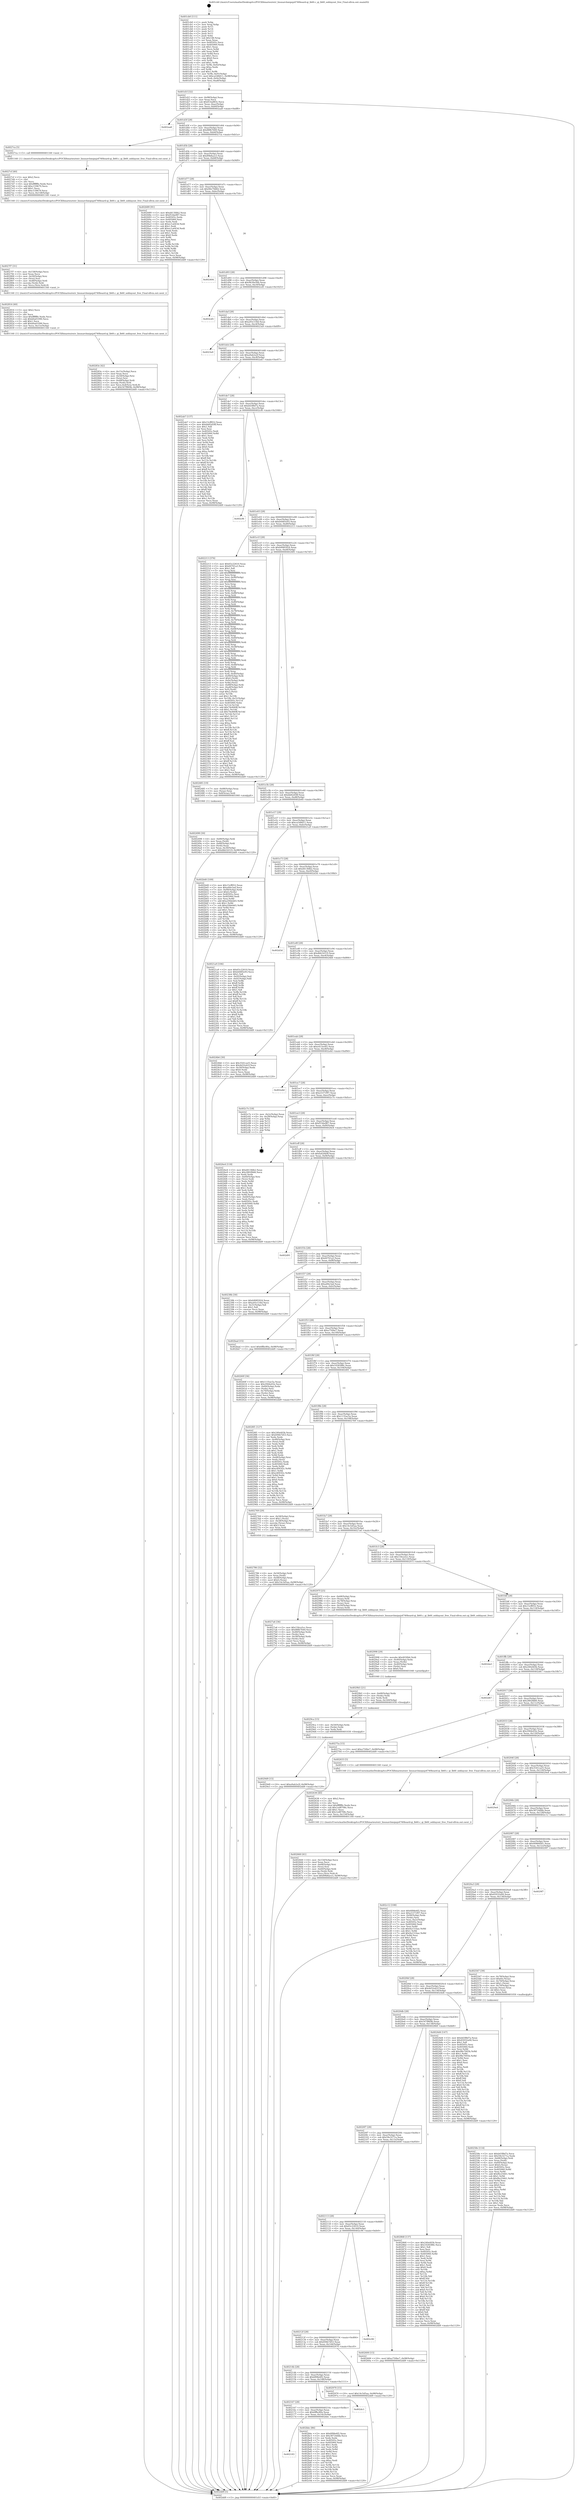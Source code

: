 digraph "0x401cb0" {
  label = "0x401cb0 (/mnt/c/Users/mathe/Desktop/tcc/POCII/binaries/extr_linuxarchmipsjz4740board-qi_lb60.c_qi_lb60_ooblayout_free_Final-ollvm.out::main(0))"
  labelloc = "t"
  node[shape=record]

  Entry [label="",width=0.3,height=0.3,shape=circle,fillcolor=black,style=filled]
  "0x401d1f" [label="{
     0x401d1f [32]\l
     | [instrs]\l
     &nbsp;&nbsp;0x401d1f \<+6\>: mov -0x98(%rbp),%eax\l
     &nbsp;&nbsp;0x401d25 \<+2\>: mov %eax,%ecx\l
     &nbsp;&nbsp;0x401d27 \<+6\>: sub $0x814a883c,%ecx\l
     &nbsp;&nbsp;0x401d2d \<+6\>: mov %eax,-0xac(%rbp)\l
     &nbsp;&nbsp;0x401d33 \<+6\>: mov %ecx,-0xb0(%rbp)\l
     &nbsp;&nbsp;0x401d39 \<+6\>: je 0000000000402aa8 \<main+0xdf8\>\l
  }"]
  "0x402aa8" [label="{
     0x402aa8\l
  }", style=dashed]
  "0x401d3f" [label="{
     0x401d3f [28]\l
     | [instrs]\l
     &nbsp;&nbsp;0x401d3f \<+5\>: jmp 0000000000401d44 \<main+0x94\>\l
     &nbsp;&nbsp;0x401d44 \<+6\>: mov -0xac(%rbp),%eax\l
     &nbsp;&nbsp;0x401d4a \<+5\>: sub $0x88fb7649,%eax\l
     &nbsp;&nbsp;0x401d4f \<+6\>: mov %eax,-0xb4(%rbp)\l
     &nbsp;&nbsp;0x401d55 \<+6\>: je 00000000004027ca \<main+0xb1a\>\l
  }"]
  Exit [label="",width=0.3,height=0.3,shape=circle,fillcolor=black,style=filled,peripheries=2]
  "0x4027ca" [label="{
     0x4027ca [5]\l
     | [instrs]\l
     &nbsp;&nbsp;0x4027ca \<+5\>: call 0000000000401160 \<next_i\>\l
     | [calls]\l
     &nbsp;&nbsp;0x401160 \{1\} (/mnt/c/Users/mathe/Desktop/tcc/POCII/binaries/extr_linuxarchmipsjz4740board-qi_lb60.c_qi_lb60_ooblayout_free_Final-ollvm.out::next_i)\l
  }"]
  "0x401d5b" [label="{
     0x401d5b [28]\l
     | [instrs]\l
     &nbsp;&nbsp;0x401d5b \<+5\>: jmp 0000000000401d60 \<main+0xb0\>\l
     &nbsp;&nbsp;0x401d60 \<+6\>: mov -0xac(%rbp),%eax\l
     &nbsp;&nbsp;0x401d66 \<+5\>: sub $0x89b8ace3,%eax\l
     &nbsp;&nbsp;0x401d6b \<+6\>: mov %eax,-0xb8(%rbp)\l
     &nbsp;&nbsp;0x401d71 \<+6\>: je 0000000000402689 \<main+0x9d9\>\l
  }"]
  "0x402183" [label="{
     0x402183\l
  }", style=dashed]
  "0x402689" [label="{
     0x402689 [91]\l
     | [instrs]\l
     &nbsp;&nbsp;0x402689 \<+5\>: mov $0xd413fdb2,%eax\l
     &nbsp;&nbsp;0x40268e \<+5\>: mov $0xf53da987,%ecx\l
     &nbsp;&nbsp;0x402693 \<+7\>: mov 0x40505c,%edx\l
     &nbsp;&nbsp;0x40269a \<+7\>: mov 0x405060,%esi\l
     &nbsp;&nbsp;0x4026a1 \<+2\>: mov %edx,%edi\l
     &nbsp;&nbsp;0x4026a3 \<+6\>: sub $0xec1a643d,%edi\l
     &nbsp;&nbsp;0x4026a9 \<+3\>: sub $0x1,%edi\l
     &nbsp;&nbsp;0x4026ac \<+6\>: add $0xec1a643d,%edi\l
     &nbsp;&nbsp;0x4026b2 \<+3\>: imul %edi,%edx\l
     &nbsp;&nbsp;0x4026b5 \<+3\>: and $0x1,%edx\l
     &nbsp;&nbsp;0x4026b8 \<+3\>: cmp $0x0,%edx\l
     &nbsp;&nbsp;0x4026bb \<+4\>: sete %r8b\l
     &nbsp;&nbsp;0x4026bf \<+3\>: cmp $0xa,%esi\l
     &nbsp;&nbsp;0x4026c2 \<+4\>: setl %r9b\l
     &nbsp;&nbsp;0x4026c6 \<+3\>: mov %r8b,%r10b\l
     &nbsp;&nbsp;0x4026c9 \<+3\>: and %r9b,%r10b\l
     &nbsp;&nbsp;0x4026cc \<+3\>: xor %r9b,%r8b\l
     &nbsp;&nbsp;0x4026cf \<+3\>: or %r8b,%r10b\l
     &nbsp;&nbsp;0x4026d2 \<+4\>: test $0x1,%r10b\l
     &nbsp;&nbsp;0x4026d6 \<+3\>: cmovne %ecx,%eax\l
     &nbsp;&nbsp;0x4026d9 \<+6\>: mov %eax,-0x98(%rbp)\l
     &nbsp;&nbsp;0x4026df \<+5\>: jmp 0000000000402dd9 \<main+0x1129\>\l
  }"]
  "0x401d77" [label="{
     0x401d77 [28]\l
     | [instrs]\l
     &nbsp;&nbsp;0x401d77 \<+5\>: jmp 0000000000401d7c \<main+0xcc\>\l
     &nbsp;&nbsp;0x401d7c \<+6\>: mov -0xac(%rbp),%eax\l
     &nbsp;&nbsp;0x401d82 \<+5\>: sub $0x90e79d64,%eax\l
     &nbsp;&nbsp;0x401d87 \<+6\>: mov %eax,-0xbc(%rbp)\l
     &nbsp;&nbsp;0x401d8d \<+6\>: je 0000000000402404 \<main+0x754\>\l
  }"]
  "0x402bbc" [label="{
     0x402bbc [86]\l
     | [instrs]\l
     &nbsp;&nbsp;0x402bbc \<+5\>: mov $0x6f08e6f2,%eax\l
     &nbsp;&nbsp;0x402bc1 \<+5\>: mov $0x38724dbb,%ecx\l
     &nbsp;&nbsp;0x402bc6 \<+2\>: xor %edx,%edx\l
     &nbsp;&nbsp;0x402bc8 \<+7\>: mov 0x40505c,%esi\l
     &nbsp;&nbsp;0x402bcf \<+7\>: mov 0x405060,%edi\l
     &nbsp;&nbsp;0x402bd6 \<+3\>: sub $0x1,%edx\l
     &nbsp;&nbsp;0x402bd9 \<+3\>: mov %esi,%r8d\l
     &nbsp;&nbsp;0x402bdc \<+3\>: add %edx,%r8d\l
     &nbsp;&nbsp;0x402bdf \<+4\>: imul %r8d,%esi\l
     &nbsp;&nbsp;0x402be3 \<+3\>: and $0x1,%esi\l
     &nbsp;&nbsp;0x402be6 \<+3\>: cmp $0x0,%esi\l
     &nbsp;&nbsp;0x402be9 \<+4\>: sete %r9b\l
     &nbsp;&nbsp;0x402bed \<+3\>: cmp $0xa,%edi\l
     &nbsp;&nbsp;0x402bf0 \<+4\>: setl %r10b\l
     &nbsp;&nbsp;0x402bf4 \<+3\>: mov %r9b,%r11b\l
     &nbsp;&nbsp;0x402bf7 \<+3\>: and %r10b,%r11b\l
     &nbsp;&nbsp;0x402bfa \<+3\>: xor %r10b,%r9b\l
     &nbsp;&nbsp;0x402bfd \<+3\>: or %r9b,%r11b\l
     &nbsp;&nbsp;0x402c00 \<+4\>: test $0x1,%r11b\l
     &nbsp;&nbsp;0x402c04 \<+3\>: cmovne %ecx,%eax\l
     &nbsp;&nbsp;0x402c07 \<+6\>: mov %eax,-0x98(%rbp)\l
     &nbsp;&nbsp;0x402c0d \<+5\>: jmp 0000000000402dd9 \<main+0x1129\>\l
  }"]
  "0x402404" [label="{
     0x402404\l
  }", style=dashed]
  "0x401d93" [label="{
     0x401d93 [28]\l
     | [instrs]\l
     &nbsp;&nbsp;0x401d93 \<+5\>: jmp 0000000000401d98 \<main+0xe8\>\l
     &nbsp;&nbsp;0x401d98 \<+6\>: mov -0xac(%rbp),%eax\l
     &nbsp;&nbsp;0x401d9e \<+5\>: sub $0x9b39a56b,%eax\l
     &nbsp;&nbsp;0x401da3 \<+6\>: mov %eax,-0xc0(%rbp)\l
     &nbsp;&nbsp;0x401da9 \<+6\>: je 0000000000402cd5 \<main+0x1025\>\l
  }"]
  "0x402167" [label="{
     0x402167 [28]\l
     | [instrs]\l
     &nbsp;&nbsp;0x402167 \<+5\>: jmp 000000000040216c \<main+0x4bc\>\l
     &nbsp;&nbsp;0x40216c \<+6\>: mov -0xac(%rbp),%eax\l
     &nbsp;&nbsp;0x402172 \<+5\>: sub $0x6ffbc80a,%eax\l
     &nbsp;&nbsp;0x402177 \<+6\>: mov %eax,-0x14c(%rbp)\l
     &nbsp;&nbsp;0x40217d \<+6\>: je 0000000000402bbc \<main+0xf0c\>\l
  }"]
  "0x402cd5" [label="{
     0x402cd5\l
  }", style=dashed]
  "0x401daf" [label="{
     0x401daf [28]\l
     | [instrs]\l
     &nbsp;&nbsp;0x401daf \<+5\>: jmp 0000000000401db4 \<main+0x104\>\l
     &nbsp;&nbsp;0x401db4 \<+6\>: mov -0xac(%rbp),%eax\l
     &nbsp;&nbsp;0x401dba \<+5\>: sub $0xa93c154d,%eax\l
     &nbsp;&nbsp;0x401dbf \<+6\>: mov %eax,-0xc4(%rbp)\l
     &nbsp;&nbsp;0x401dc5 \<+6\>: je 00000000004023a9 \<main+0x6f9\>\l
  }"]
  "0x402dc1" [label="{
     0x402dc1\l
  }", style=dashed]
  "0x4023a9" [label="{
     0x4023a9\l
  }", style=dashed]
  "0x401dcb" [label="{
     0x401dcb [28]\l
     | [instrs]\l
     &nbsp;&nbsp;0x401dcb \<+5\>: jmp 0000000000401dd0 \<main+0x120\>\l
     &nbsp;&nbsp;0x401dd0 \<+6\>: mov -0xac(%rbp),%eax\l
     &nbsp;&nbsp;0x401dd6 \<+5\>: sub $0xa9ab2a2f,%eax\l
     &nbsp;&nbsp;0x401ddb \<+6\>: mov %eax,-0xc8(%rbp)\l
     &nbsp;&nbsp;0x401de1 \<+6\>: je 0000000000402ab7 \<main+0xe07\>\l
  }"]
  "0x4029d9" [label="{
     0x4029d9 [15]\l
     | [instrs]\l
     &nbsp;&nbsp;0x4029d9 \<+10\>: movl $0xa9ab2a2f,-0x98(%rbp)\l
     &nbsp;&nbsp;0x4029e3 \<+5\>: jmp 0000000000402dd9 \<main+0x1129\>\l
  }"]
  "0x402ab7" [label="{
     0x402ab7 [137]\l
     | [instrs]\l
     &nbsp;&nbsp;0x402ab7 \<+5\>: mov $0x15cff052,%eax\l
     &nbsp;&nbsp;0x402abc \<+5\>: mov $0xbb82d58f,%ecx\l
     &nbsp;&nbsp;0x402ac1 \<+2\>: mov $0x1,%dl\l
     &nbsp;&nbsp;0x402ac3 \<+2\>: xor %esi,%esi\l
     &nbsp;&nbsp;0x402ac5 \<+7\>: mov 0x40505c,%edi\l
     &nbsp;&nbsp;0x402acc \<+8\>: mov 0x405060,%r8d\l
     &nbsp;&nbsp;0x402ad4 \<+3\>: sub $0x1,%esi\l
     &nbsp;&nbsp;0x402ad7 \<+3\>: mov %edi,%r9d\l
     &nbsp;&nbsp;0x402ada \<+3\>: add %esi,%r9d\l
     &nbsp;&nbsp;0x402add \<+4\>: imul %r9d,%edi\l
     &nbsp;&nbsp;0x402ae1 \<+3\>: and $0x1,%edi\l
     &nbsp;&nbsp;0x402ae4 \<+3\>: cmp $0x0,%edi\l
     &nbsp;&nbsp;0x402ae7 \<+4\>: sete %r10b\l
     &nbsp;&nbsp;0x402aeb \<+4\>: cmp $0xa,%r8d\l
     &nbsp;&nbsp;0x402aef \<+4\>: setl %r11b\l
     &nbsp;&nbsp;0x402af3 \<+3\>: mov %r10b,%bl\l
     &nbsp;&nbsp;0x402af6 \<+3\>: xor $0xff,%bl\l
     &nbsp;&nbsp;0x402af9 \<+3\>: mov %r11b,%r14b\l
     &nbsp;&nbsp;0x402afc \<+4\>: xor $0xff,%r14b\l
     &nbsp;&nbsp;0x402b00 \<+3\>: xor $0x1,%dl\l
     &nbsp;&nbsp;0x402b03 \<+3\>: mov %bl,%r15b\l
     &nbsp;&nbsp;0x402b06 \<+4\>: and $0xff,%r15b\l
     &nbsp;&nbsp;0x402b0a \<+3\>: and %dl,%r10b\l
     &nbsp;&nbsp;0x402b0d \<+3\>: mov %r14b,%r12b\l
     &nbsp;&nbsp;0x402b10 \<+4\>: and $0xff,%r12b\l
     &nbsp;&nbsp;0x402b14 \<+3\>: and %dl,%r11b\l
     &nbsp;&nbsp;0x402b17 \<+3\>: or %r10b,%r15b\l
     &nbsp;&nbsp;0x402b1a \<+3\>: or %r11b,%r12b\l
     &nbsp;&nbsp;0x402b1d \<+3\>: xor %r12b,%r15b\l
     &nbsp;&nbsp;0x402b20 \<+3\>: or %r14b,%bl\l
     &nbsp;&nbsp;0x402b23 \<+3\>: xor $0xff,%bl\l
     &nbsp;&nbsp;0x402b26 \<+3\>: or $0x1,%dl\l
     &nbsp;&nbsp;0x402b29 \<+2\>: and %dl,%bl\l
     &nbsp;&nbsp;0x402b2b \<+3\>: or %bl,%r15b\l
     &nbsp;&nbsp;0x402b2e \<+4\>: test $0x1,%r15b\l
     &nbsp;&nbsp;0x402b32 \<+3\>: cmovne %ecx,%eax\l
     &nbsp;&nbsp;0x402b35 \<+6\>: mov %eax,-0x98(%rbp)\l
     &nbsp;&nbsp;0x402b3b \<+5\>: jmp 0000000000402dd9 \<main+0x1129\>\l
  }"]
  "0x401de7" [label="{
     0x401de7 [28]\l
     | [instrs]\l
     &nbsp;&nbsp;0x401de7 \<+5\>: jmp 0000000000401dec \<main+0x13c\>\l
     &nbsp;&nbsp;0x401dec \<+6\>: mov -0xac(%rbp),%eax\l
     &nbsp;&nbsp;0x401df2 \<+5\>: sub $0xb43f8d7a,%eax\l
     &nbsp;&nbsp;0x401df7 \<+6\>: mov %eax,-0xcc(%rbp)\l
     &nbsp;&nbsp;0x401dfd \<+6\>: je 0000000000402cf6 \<main+0x1046\>\l
  }"]
  "0x4029ca" [label="{
     0x4029ca [15]\l
     | [instrs]\l
     &nbsp;&nbsp;0x4029ca \<+4\>: mov -0x50(%rbp),%rdx\l
     &nbsp;&nbsp;0x4029ce \<+3\>: mov (%rdx),%rdx\l
     &nbsp;&nbsp;0x4029d1 \<+3\>: mov %rdx,%rdi\l
     &nbsp;&nbsp;0x4029d4 \<+5\>: call 0000000000401030 \<free@plt\>\l
     | [calls]\l
     &nbsp;&nbsp;0x401030 \{1\} (unknown)\l
  }"]
  "0x402cf6" [label="{
     0x402cf6\l
  }", style=dashed]
  "0x401e03" [label="{
     0x401e03 [28]\l
     | [instrs]\l
     &nbsp;&nbsp;0x401e03 \<+5\>: jmp 0000000000401e08 \<main+0x158\>\l
     &nbsp;&nbsp;0x401e08 \<+6\>: mov -0xac(%rbp),%eax\l
     &nbsp;&nbsp;0x401e0e \<+5\>: sub $0xb4485e93,%eax\l
     &nbsp;&nbsp;0x401e13 \<+6\>: mov %eax,-0xd0(%rbp)\l
     &nbsp;&nbsp;0x401e19 \<+6\>: je 0000000000402213 \<main+0x563\>\l
  }"]
  "0x4029b5" [label="{
     0x4029b5 [21]\l
     | [instrs]\l
     &nbsp;&nbsp;0x4029b5 \<+4\>: mov -0x68(%rbp),%rdx\l
     &nbsp;&nbsp;0x4029b9 \<+3\>: mov (%rdx),%rdx\l
     &nbsp;&nbsp;0x4029bc \<+3\>: mov %rdx,%rdi\l
     &nbsp;&nbsp;0x4029bf \<+6\>: mov %eax,-0x160(%rbp)\l
     &nbsp;&nbsp;0x4029c5 \<+5\>: call 0000000000401030 \<free@plt\>\l
     | [calls]\l
     &nbsp;&nbsp;0x401030 \{1\} (unknown)\l
  }"]
  "0x402213" [label="{
     0x402213 [376]\l
     | [instrs]\l
     &nbsp;&nbsp;0x402213 \<+5\>: mov $0x65c22610,%eax\l
     &nbsp;&nbsp;0x402218 \<+5\>: mov $0x60761a3,%ecx\l
     &nbsp;&nbsp;0x40221d \<+2\>: mov $0x1,%dl\l
     &nbsp;&nbsp;0x40221f \<+3\>: mov %rsp,%rsi\l
     &nbsp;&nbsp;0x402222 \<+4\>: add $0xfffffffffffffff0,%rsi\l
     &nbsp;&nbsp;0x402226 \<+3\>: mov %rsi,%rsp\l
     &nbsp;&nbsp;0x402229 \<+7\>: mov %rsi,-0x90(%rbp)\l
     &nbsp;&nbsp;0x402230 \<+3\>: mov %rsp,%rsi\l
     &nbsp;&nbsp;0x402233 \<+4\>: add $0xfffffffffffffff0,%rsi\l
     &nbsp;&nbsp;0x402237 \<+3\>: mov %rsi,%rsp\l
     &nbsp;&nbsp;0x40223a \<+3\>: mov %rsp,%rdi\l
     &nbsp;&nbsp;0x40223d \<+4\>: add $0xfffffffffffffff0,%rdi\l
     &nbsp;&nbsp;0x402241 \<+3\>: mov %rdi,%rsp\l
     &nbsp;&nbsp;0x402244 \<+7\>: mov %rdi,-0x88(%rbp)\l
     &nbsp;&nbsp;0x40224b \<+3\>: mov %rsp,%rdi\l
     &nbsp;&nbsp;0x40224e \<+4\>: add $0xfffffffffffffff0,%rdi\l
     &nbsp;&nbsp;0x402252 \<+3\>: mov %rdi,%rsp\l
     &nbsp;&nbsp;0x402255 \<+4\>: mov %rdi,-0x80(%rbp)\l
     &nbsp;&nbsp;0x402259 \<+3\>: mov %rsp,%rdi\l
     &nbsp;&nbsp;0x40225c \<+4\>: add $0xfffffffffffffff0,%rdi\l
     &nbsp;&nbsp;0x402260 \<+3\>: mov %rdi,%rsp\l
     &nbsp;&nbsp;0x402263 \<+4\>: mov %rdi,-0x78(%rbp)\l
     &nbsp;&nbsp;0x402267 \<+3\>: mov %rsp,%rdi\l
     &nbsp;&nbsp;0x40226a \<+4\>: add $0xfffffffffffffff0,%rdi\l
     &nbsp;&nbsp;0x40226e \<+3\>: mov %rdi,%rsp\l
     &nbsp;&nbsp;0x402271 \<+4\>: mov %rdi,-0x70(%rbp)\l
     &nbsp;&nbsp;0x402275 \<+3\>: mov %rsp,%rdi\l
     &nbsp;&nbsp;0x402278 \<+4\>: add $0xfffffffffffffff0,%rdi\l
     &nbsp;&nbsp;0x40227c \<+3\>: mov %rdi,%rsp\l
     &nbsp;&nbsp;0x40227f \<+4\>: mov %rdi,-0x68(%rbp)\l
     &nbsp;&nbsp;0x402283 \<+3\>: mov %rsp,%rdi\l
     &nbsp;&nbsp;0x402286 \<+4\>: add $0xfffffffffffffff0,%rdi\l
     &nbsp;&nbsp;0x40228a \<+3\>: mov %rdi,%rsp\l
     &nbsp;&nbsp;0x40228d \<+4\>: mov %rdi,-0x60(%rbp)\l
     &nbsp;&nbsp;0x402291 \<+3\>: mov %rsp,%rdi\l
     &nbsp;&nbsp;0x402294 \<+4\>: add $0xfffffffffffffff0,%rdi\l
     &nbsp;&nbsp;0x402298 \<+3\>: mov %rdi,%rsp\l
     &nbsp;&nbsp;0x40229b \<+4\>: mov %rdi,-0x58(%rbp)\l
     &nbsp;&nbsp;0x40229f \<+3\>: mov %rsp,%rdi\l
     &nbsp;&nbsp;0x4022a2 \<+4\>: add $0xfffffffffffffff0,%rdi\l
     &nbsp;&nbsp;0x4022a6 \<+3\>: mov %rdi,%rsp\l
     &nbsp;&nbsp;0x4022a9 \<+4\>: mov %rdi,-0x50(%rbp)\l
     &nbsp;&nbsp;0x4022ad \<+3\>: mov %rsp,%rdi\l
     &nbsp;&nbsp;0x4022b0 \<+4\>: add $0xfffffffffffffff0,%rdi\l
     &nbsp;&nbsp;0x4022b4 \<+3\>: mov %rdi,%rsp\l
     &nbsp;&nbsp;0x4022b7 \<+4\>: mov %rdi,-0x48(%rbp)\l
     &nbsp;&nbsp;0x4022bb \<+3\>: mov %rsp,%rdi\l
     &nbsp;&nbsp;0x4022be \<+4\>: add $0xfffffffffffffff0,%rdi\l
     &nbsp;&nbsp;0x4022c2 \<+3\>: mov %rdi,%rsp\l
     &nbsp;&nbsp;0x4022c5 \<+4\>: mov %rdi,-0x40(%rbp)\l
     &nbsp;&nbsp;0x4022c9 \<+7\>: mov -0x90(%rbp),%rdi\l
     &nbsp;&nbsp;0x4022d0 \<+6\>: movl $0x0,(%rdi)\l
     &nbsp;&nbsp;0x4022d6 \<+7\>: mov -0x9c(%rbp),%r8d\l
     &nbsp;&nbsp;0x4022dd \<+3\>: mov %r8d,(%rsi)\l
     &nbsp;&nbsp;0x4022e0 \<+7\>: mov -0x88(%rbp),%rdi\l
     &nbsp;&nbsp;0x4022e7 \<+7\>: mov -0xa8(%rbp),%r9\l
     &nbsp;&nbsp;0x4022ee \<+3\>: mov %r9,(%rdi)\l
     &nbsp;&nbsp;0x4022f1 \<+3\>: cmpl $0x2,(%rsi)\l
     &nbsp;&nbsp;0x4022f4 \<+4\>: setne %r10b\l
     &nbsp;&nbsp;0x4022f8 \<+4\>: and $0x1,%r10b\l
     &nbsp;&nbsp;0x4022fc \<+4\>: mov %r10b,-0x31(%rbp)\l
     &nbsp;&nbsp;0x402300 \<+8\>: mov 0x40505c,%r11d\l
     &nbsp;&nbsp;0x402308 \<+7\>: mov 0x405060,%ebx\l
     &nbsp;&nbsp;0x40230f \<+3\>: mov %r11d,%r14d\l
     &nbsp;&nbsp;0x402312 \<+7\>: add $0x74e840ff,%r14d\l
     &nbsp;&nbsp;0x402319 \<+4\>: sub $0x1,%r14d\l
     &nbsp;&nbsp;0x40231d \<+7\>: sub $0x74e840ff,%r14d\l
     &nbsp;&nbsp;0x402324 \<+4\>: imul %r14d,%r11d\l
     &nbsp;&nbsp;0x402328 \<+4\>: and $0x1,%r11d\l
     &nbsp;&nbsp;0x40232c \<+4\>: cmp $0x0,%r11d\l
     &nbsp;&nbsp;0x402330 \<+4\>: sete %r10b\l
     &nbsp;&nbsp;0x402334 \<+3\>: cmp $0xa,%ebx\l
     &nbsp;&nbsp;0x402337 \<+4\>: setl %r15b\l
     &nbsp;&nbsp;0x40233b \<+3\>: mov %r10b,%r12b\l
     &nbsp;&nbsp;0x40233e \<+4\>: xor $0xff,%r12b\l
     &nbsp;&nbsp;0x402342 \<+3\>: mov %r15b,%r13b\l
     &nbsp;&nbsp;0x402345 \<+4\>: xor $0xff,%r13b\l
     &nbsp;&nbsp;0x402349 \<+3\>: xor $0x1,%dl\l
     &nbsp;&nbsp;0x40234c \<+3\>: mov %r12b,%sil\l
     &nbsp;&nbsp;0x40234f \<+4\>: and $0xff,%sil\l
     &nbsp;&nbsp;0x402353 \<+3\>: and %dl,%r10b\l
     &nbsp;&nbsp;0x402356 \<+3\>: mov %r13b,%dil\l
     &nbsp;&nbsp;0x402359 \<+4\>: and $0xff,%dil\l
     &nbsp;&nbsp;0x40235d \<+3\>: and %dl,%r15b\l
     &nbsp;&nbsp;0x402360 \<+3\>: or %r10b,%sil\l
     &nbsp;&nbsp;0x402363 \<+3\>: or %r15b,%dil\l
     &nbsp;&nbsp;0x402366 \<+3\>: xor %dil,%sil\l
     &nbsp;&nbsp;0x402369 \<+3\>: or %r13b,%r12b\l
     &nbsp;&nbsp;0x40236c \<+4\>: xor $0xff,%r12b\l
     &nbsp;&nbsp;0x402370 \<+3\>: or $0x1,%dl\l
     &nbsp;&nbsp;0x402373 \<+3\>: and %dl,%r12b\l
     &nbsp;&nbsp;0x402376 \<+3\>: or %r12b,%sil\l
     &nbsp;&nbsp;0x402379 \<+4\>: test $0x1,%sil\l
     &nbsp;&nbsp;0x40237d \<+3\>: cmovne %ecx,%eax\l
     &nbsp;&nbsp;0x402380 \<+6\>: mov %eax,-0x98(%rbp)\l
     &nbsp;&nbsp;0x402386 \<+5\>: jmp 0000000000402dd9 \<main+0x1129\>\l
  }"]
  "0x401e1f" [label="{
     0x401e1f [28]\l
     | [instrs]\l
     &nbsp;&nbsp;0x401e1f \<+5\>: jmp 0000000000401e24 \<main+0x174\>\l
     &nbsp;&nbsp;0x401e24 \<+6\>: mov -0xac(%rbp),%eax\l
     &nbsp;&nbsp;0x401e2a \<+5\>: sub $0xb9085924,%eax\l
     &nbsp;&nbsp;0x401e2f \<+6\>: mov %eax,-0xd4(%rbp)\l
     &nbsp;&nbsp;0x401e35 \<+6\>: je 0000000000402485 \<main+0x7d5\>\l
  }"]
  "0x402998" [label="{
     0x402998 [29]\l
     | [instrs]\l
     &nbsp;&nbsp;0x402998 \<+10\>: movabs $0x4030b6,%rdi\l
     &nbsp;&nbsp;0x4029a2 \<+4\>: mov -0x40(%rbp),%rdx\l
     &nbsp;&nbsp;0x4029a6 \<+2\>: mov %eax,(%rdx)\l
     &nbsp;&nbsp;0x4029a8 \<+4\>: mov -0x40(%rbp),%rdx\l
     &nbsp;&nbsp;0x4029ac \<+2\>: mov (%rdx),%esi\l
     &nbsp;&nbsp;0x4029ae \<+2\>: mov $0x0,%al\l
     &nbsp;&nbsp;0x4029b0 \<+5\>: call 0000000000401040 \<printf@plt\>\l
     | [calls]\l
     &nbsp;&nbsp;0x401040 \{1\} (unknown)\l
  }"]
  "0x402485" [label="{
     0x402485 [19]\l
     | [instrs]\l
     &nbsp;&nbsp;0x402485 \<+7\>: mov -0x88(%rbp),%rax\l
     &nbsp;&nbsp;0x40248c \<+3\>: mov (%rax),%rax\l
     &nbsp;&nbsp;0x40248f \<+4\>: mov 0x8(%rax),%rdi\l
     &nbsp;&nbsp;0x402493 \<+5\>: call 0000000000401060 \<atoi@plt\>\l
     | [calls]\l
     &nbsp;&nbsp;0x401060 \{1\} (unknown)\l
  }"]
  "0x401e3b" [label="{
     0x401e3b [28]\l
     | [instrs]\l
     &nbsp;&nbsp;0x401e3b \<+5\>: jmp 0000000000401e40 \<main+0x190\>\l
     &nbsp;&nbsp;0x401e40 \<+6\>: mov -0xac(%rbp),%eax\l
     &nbsp;&nbsp;0x401e46 \<+5\>: sub $0xbb82d58f,%eax\l
     &nbsp;&nbsp;0x401e4b \<+6\>: mov %eax,-0xd8(%rbp)\l
     &nbsp;&nbsp;0x401e51 \<+6\>: je 0000000000402b40 \<main+0xe90\>\l
  }"]
  "0x40214b" [label="{
     0x40214b [28]\l
     | [instrs]\l
     &nbsp;&nbsp;0x40214b \<+5\>: jmp 0000000000402150 \<main+0x4a0\>\l
     &nbsp;&nbsp;0x402150 \<+6\>: mov -0xac(%rbp),%eax\l
     &nbsp;&nbsp;0x402156 \<+5\>: sub $0x6f08e6f2,%eax\l
     &nbsp;&nbsp;0x40215b \<+6\>: mov %eax,-0x148(%rbp)\l
     &nbsp;&nbsp;0x402161 \<+6\>: je 0000000000402dc1 \<main+0x1111\>\l
  }"]
  "0x402b40" [label="{
     0x402b40 [109]\l
     | [instrs]\l
     &nbsp;&nbsp;0x402b40 \<+5\>: mov $0x15cff052,%eax\l
     &nbsp;&nbsp;0x402b45 \<+5\>: mov $0xa00e3ad,%ecx\l
     &nbsp;&nbsp;0x402b4a \<+7\>: mov -0x90(%rbp),%rdx\l
     &nbsp;&nbsp;0x402b51 \<+6\>: movl $0x0,(%rdx)\l
     &nbsp;&nbsp;0x402b57 \<+7\>: mov 0x40505c,%esi\l
     &nbsp;&nbsp;0x402b5e \<+7\>: mov 0x405060,%edi\l
     &nbsp;&nbsp;0x402b65 \<+3\>: mov %esi,%r8d\l
     &nbsp;&nbsp;0x402b68 \<+7\>: add $0xa59deb65,%r8d\l
     &nbsp;&nbsp;0x402b6f \<+4\>: sub $0x1,%r8d\l
     &nbsp;&nbsp;0x402b73 \<+7\>: sub $0xa59deb65,%r8d\l
     &nbsp;&nbsp;0x402b7a \<+4\>: imul %r8d,%esi\l
     &nbsp;&nbsp;0x402b7e \<+3\>: and $0x1,%esi\l
     &nbsp;&nbsp;0x402b81 \<+3\>: cmp $0x0,%esi\l
     &nbsp;&nbsp;0x402b84 \<+4\>: sete %r9b\l
     &nbsp;&nbsp;0x402b88 \<+3\>: cmp $0xa,%edi\l
     &nbsp;&nbsp;0x402b8b \<+4\>: setl %r10b\l
     &nbsp;&nbsp;0x402b8f \<+3\>: mov %r9b,%r11b\l
     &nbsp;&nbsp;0x402b92 \<+3\>: and %r10b,%r11b\l
     &nbsp;&nbsp;0x402b95 \<+3\>: xor %r10b,%r9b\l
     &nbsp;&nbsp;0x402b98 \<+3\>: or %r9b,%r11b\l
     &nbsp;&nbsp;0x402b9b \<+4\>: test $0x1,%r11b\l
     &nbsp;&nbsp;0x402b9f \<+3\>: cmovne %ecx,%eax\l
     &nbsp;&nbsp;0x402ba2 \<+6\>: mov %eax,-0x98(%rbp)\l
     &nbsp;&nbsp;0x402ba8 \<+5\>: jmp 0000000000402dd9 \<main+0x1129\>\l
  }"]
  "0x401e57" [label="{
     0x401e57 [28]\l
     | [instrs]\l
     &nbsp;&nbsp;0x401e57 \<+5\>: jmp 0000000000401e5c \<main+0x1ac\>\l
     &nbsp;&nbsp;0x401e5c \<+6\>: mov -0xac(%rbp),%eax\l
     &nbsp;&nbsp;0x401e62 \<+5\>: sub $0xca548d11,%eax\l
     &nbsp;&nbsp;0x401e67 \<+6\>: mov %eax,-0xdc(%rbp)\l
     &nbsp;&nbsp;0x401e6d \<+6\>: je 00000000004021a9 \<main+0x4f9\>\l
  }"]
  "0x402970" [label="{
     0x402970 [15]\l
     | [instrs]\l
     &nbsp;&nbsp;0x402970 \<+10\>: movl $0x14c5d5aa,-0x98(%rbp)\l
     &nbsp;&nbsp;0x40297a \<+5\>: jmp 0000000000402dd9 \<main+0x1129\>\l
  }"]
  "0x4021a9" [label="{
     0x4021a9 [106]\l
     | [instrs]\l
     &nbsp;&nbsp;0x4021a9 \<+5\>: mov $0x65c22610,%eax\l
     &nbsp;&nbsp;0x4021ae \<+5\>: mov $0xb4485e93,%ecx\l
     &nbsp;&nbsp;0x4021b3 \<+2\>: mov $0x1,%dl\l
     &nbsp;&nbsp;0x4021b5 \<+7\>: mov -0x92(%rbp),%sil\l
     &nbsp;&nbsp;0x4021bc \<+7\>: mov -0x91(%rbp),%dil\l
     &nbsp;&nbsp;0x4021c3 \<+3\>: mov %sil,%r8b\l
     &nbsp;&nbsp;0x4021c6 \<+4\>: xor $0xff,%r8b\l
     &nbsp;&nbsp;0x4021ca \<+3\>: mov %dil,%r9b\l
     &nbsp;&nbsp;0x4021cd \<+4\>: xor $0xff,%r9b\l
     &nbsp;&nbsp;0x4021d1 \<+3\>: xor $0x1,%dl\l
     &nbsp;&nbsp;0x4021d4 \<+3\>: mov %r8b,%r10b\l
     &nbsp;&nbsp;0x4021d7 \<+4\>: and $0xff,%r10b\l
     &nbsp;&nbsp;0x4021db \<+3\>: and %dl,%sil\l
     &nbsp;&nbsp;0x4021de \<+3\>: mov %r9b,%r11b\l
     &nbsp;&nbsp;0x4021e1 \<+4\>: and $0xff,%r11b\l
     &nbsp;&nbsp;0x4021e5 \<+3\>: and %dl,%dil\l
     &nbsp;&nbsp;0x4021e8 \<+3\>: or %sil,%r10b\l
     &nbsp;&nbsp;0x4021eb \<+3\>: or %dil,%r11b\l
     &nbsp;&nbsp;0x4021ee \<+3\>: xor %r11b,%r10b\l
     &nbsp;&nbsp;0x4021f1 \<+3\>: or %r9b,%r8b\l
     &nbsp;&nbsp;0x4021f4 \<+4\>: xor $0xff,%r8b\l
     &nbsp;&nbsp;0x4021f8 \<+3\>: or $0x1,%dl\l
     &nbsp;&nbsp;0x4021fb \<+3\>: and %dl,%r8b\l
     &nbsp;&nbsp;0x4021fe \<+3\>: or %r8b,%r10b\l
     &nbsp;&nbsp;0x402201 \<+4\>: test $0x1,%r10b\l
     &nbsp;&nbsp;0x402205 \<+3\>: cmovne %ecx,%eax\l
     &nbsp;&nbsp;0x402208 \<+6\>: mov %eax,-0x98(%rbp)\l
     &nbsp;&nbsp;0x40220e \<+5\>: jmp 0000000000402dd9 \<main+0x1129\>\l
  }"]
  "0x401e73" [label="{
     0x401e73 [28]\l
     | [instrs]\l
     &nbsp;&nbsp;0x401e73 \<+5\>: jmp 0000000000401e78 \<main+0x1c8\>\l
     &nbsp;&nbsp;0x401e78 \<+6\>: mov -0xac(%rbp),%eax\l
     &nbsp;&nbsp;0x401e7e \<+5\>: sub $0xd413fdb2,%eax\l
     &nbsp;&nbsp;0x401e83 \<+6\>: mov %eax,-0xe0(%rbp)\l
     &nbsp;&nbsp;0x401e89 \<+6\>: je 0000000000402d3d \<main+0x108d\>\l
  }"]
  "0x402dd9" [label="{
     0x402dd9 [5]\l
     | [instrs]\l
     &nbsp;&nbsp;0x402dd9 \<+5\>: jmp 0000000000401d1f \<main+0x6f\>\l
  }"]
  "0x401cb0" [label="{
     0x401cb0 [111]\l
     | [instrs]\l
     &nbsp;&nbsp;0x401cb0 \<+1\>: push %rbp\l
     &nbsp;&nbsp;0x401cb1 \<+3\>: mov %rsp,%rbp\l
     &nbsp;&nbsp;0x401cb4 \<+2\>: push %r15\l
     &nbsp;&nbsp;0x401cb6 \<+2\>: push %r14\l
     &nbsp;&nbsp;0x401cb8 \<+2\>: push %r13\l
     &nbsp;&nbsp;0x401cba \<+2\>: push %r12\l
     &nbsp;&nbsp;0x401cbc \<+1\>: push %rbx\l
     &nbsp;&nbsp;0x401cbd \<+7\>: sub $0x148,%rsp\l
     &nbsp;&nbsp;0x401cc4 \<+2\>: xor %eax,%eax\l
     &nbsp;&nbsp;0x401cc6 \<+7\>: mov 0x40505c,%ecx\l
     &nbsp;&nbsp;0x401ccd \<+7\>: mov 0x405060,%edx\l
     &nbsp;&nbsp;0x401cd4 \<+3\>: sub $0x1,%eax\l
     &nbsp;&nbsp;0x401cd7 \<+3\>: mov %ecx,%r8d\l
     &nbsp;&nbsp;0x401cda \<+3\>: add %eax,%r8d\l
     &nbsp;&nbsp;0x401cdd \<+4\>: imul %r8d,%ecx\l
     &nbsp;&nbsp;0x401ce1 \<+3\>: and $0x1,%ecx\l
     &nbsp;&nbsp;0x401ce4 \<+3\>: cmp $0x0,%ecx\l
     &nbsp;&nbsp;0x401ce7 \<+4\>: sete %r9b\l
     &nbsp;&nbsp;0x401ceb \<+4\>: and $0x1,%r9b\l
     &nbsp;&nbsp;0x401cef \<+7\>: mov %r9b,-0x92(%rbp)\l
     &nbsp;&nbsp;0x401cf6 \<+3\>: cmp $0xa,%edx\l
     &nbsp;&nbsp;0x401cf9 \<+4\>: setl %r9b\l
     &nbsp;&nbsp;0x401cfd \<+4\>: and $0x1,%r9b\l
     &nbsp;&nbsp;0x401d01 \<+7\>: mov %r9b,-0x91(%rbp)\l
     &nbsp;&nbsp;0x401d08 \<+10\>: movl $0xca548d11,-0x98(%rbp)\l
     &nbsp;&nbsp;0x401d12 \<+6\>: mov %edi,-0x9c(%rbp)\l
     &nbsp;&nbsp;0x401d18 \<+7\>: mov %rsi,-0xa8(%rbp)\l
  }"]
  "0x40212f" [label="{
     0x40212f [28]\l
     | [instrs]\l
     &nbsp;&nbsp;0x40212f \<+5\>: jmp 0000000000402134 \<main+0x484\>\l
     &nbsp;&nbsp;0x402134 \<+6\>: mov -0xac(%rbp),%eax\l
     &nbsp;&nbsp;0x40213a \<+5\>: sub $0x694b7d53,%eax\l
     &nbsp;&nbsp;0x40213f \<+6\>: mov %eax,-0x144(%rbp)\l
     &nbsp;&nbsp;0x402145 \<+6\>: je 0000000000402970 \<main+0xcc0\>\l
  }"]
  "0x402c90" [label="{
     0x402c90\l
  }", style=dashed]
  "0x402d3d" [label="{
     0x402d3d\l
  }", style=dashed]
  "0x401e8f" [label="{
     0x401e8f [28]\l
     | [instrs]\l
     &nbsp;&nbsp;0x401e8f \<+5\>: jmp 0000000000401e94 \<main+0x1e4\>\l
     &nbsp;&nbsp;0x401e94 \<+6\>: mov -0xac(%rbp),%eax\l
     &nbsp;&nbsp;0x401e9a \<+5\>: sub $0xdbb1b519,%eax\l
     &nbsp;&nbsp;0x401e9f \<+6\>: mov %eax,-0xe4(%rbp)\l
     &nbsp;&nbsp;0x401ea5 \<+6\>: je 00000000004024b6 \<main+0x806\>\l
  }"]
  "0x40283e" [label="{
     0x40283e [42]\l
     | [instrs]\l
     &nbsp;&nbsp;0x40283e \<+6\>: mov -0x15c(%rbp),%ecx\l
     &nbsp;&nbsp;0x402844 \<+3\>: imul %eax,%ecx\l
     &nbsp;&nbsp;0x402847 \<+4\>: mov -0x50(%rbp),%rsi\l
     &nbsp;&nbsp;0x40284b \<+3\>: mov (%rsi),%rsi\l
     &nbsp;&nbsp;0x40284e \<+4\>: mov -0x48(%rbp),%rdi\l
     &nbsp;&nbsp;0x402852 \<+3\>: movslq (%rdi),%rdi\l
     &nbsp;&nbsp;0x402855 \<+4\>: mov %ecx,0x4(%rsi,%rdi,8)\l
     &nbsp;&nbsp;0x402859 \<+10\>: movl $0x547f869b,-0x98(%rbp)\l
     &nbsp;&nbsp;0x402863 \<+5\>: jmp 0000000000402dd9 \<main+0x1129\>\l
  }"]
  "0x4024b6" [label="{
     0x4024b6 [30]\l
     | [instrs]\l
     &nbsp;&nbsp;0x4024b6 \<+5\>: mov $0x3541ca25,%eax\l
     &nbsp;&nbsp;0x4024bb \<+5\>: mov $0x4d32eb1f,%ecx\l
     &nbsp;&nbsp;0x4024c0 \<+3\>: mov -0x30(%rbp),%edx\l
     &nbsp;&nbsp;0x4024c3 \<+3\>: cmp $0x0,%edx\l
     &nbsp;&nbsp;0x4024c6 \<+3\>: cmove %ecx,%eax\l
     &nbsp;&nbsp;0x4024c9 \<+6\>: mov %eax,-0x98(%rbp)\l
     &nbsp;&nbsp;0x4024cf \<+5\>: jmp 0000000000402dd9 \<main+0x1129\>\l
  }"]
  "0x401eab" [label="{
     0x401eab [28]\l
     | [instrs]\l
     &nbsp;&nbsp;0x401eab \<+5\>: jmp 0000000000401eb0 \<main+0x200\>\l
     &nbsp;&nbsp;0x401eb0 \<+6\>: mov -0xac(%rbp),%eax\l
     &nbsp;&nbsp;0x401eb6 \<+5\>: sub $0xe415ee65,%eax\l
     &nbsp;&nbsp;0x401ebb \<+6\>: mov %eax,-0xe8(%rbp)\l
     &nbsp;&nbsp;0x401ec1 \<+6\>: je 0000000000402a4d \<main+0xd9d\>\l
  }"]
  "0x402816" [label="{
     0x402816 [40]\l
     | [instrs]\l
     &nbsp;&nbsp;0x402816 \<+5\>: mov $0x2,%ecx\l
     &nbsp;&nbsp;0x40281b \<+1\>: cltd\l
     &nbsp;&nbsp;0x40281c \<+2\>: idiv %ecx\l
     &nbsp;&nbsp;0x40281e \<+6\>: imul $0xfffffffe,%edx,%ecx\l
     &nbsp;&nbsp;0x402824 \<+6\>: sub $0xb0a01090,%ecx\l
     &nbsp;&nbsp;0x40282a \<+3\>: add $0x1,%ecx\l
     &nbsp;&nbsp;0x40282d \<+6\>: add $0xb0a01090,%ecx\l
     &nbsp;&nbsp;0x402833 \<+6\>: mov %ecx,-0x15c(%rbp)\l
     &nbsp;&nbsp;0x402839 \<+5\>: call 0000000000401160 \<next_i\>\l
     | [calls]\l
     &nbsp;&nbsp;0x401160 \{1\} (/mnt/c/Users/mathe/Desktop/tcc/POCII/binaries/extr_linuxarchmipsjz4740board-qi_lb60.c_qi_lb60_ooblayout_free_Final-ollvm.out::next_i)\l
  }"]
  "0x402a4d" [label="{
     0x402a4d\l
  }", style=dashed]
  "0x401ec7" [label="{
     0x401ec7 [28]\l
     | [instrs]\l
     &nbsp;&nbsp;0x401ec7 \<+5\>: jmp 0000000000401ecc \<main+0x21c\>\l
     &nbsp;&nbsp;0x401ecc \<+6\>: mov -0xac(%rbp),%eax\l
     &nbsp;&nbsp;0x401ed2 \<+5\>: sub $0xe5371f97,%eax\l
     &nbsp;&nbsp;0x401ed7 \<+6\>: mov %eax,-0xec(%rbp)\l
     &nbsp;&nbsp;0x401edd \<+6\>: je 0000000000402c7e \<main+0xfce\>\l
  }"]
  "0x4027f7" [label="{
     0x4027f7 [31]\l
     | [instrs]\l
     &nbsp;&nbsp;0x4027f7 \<+6\>: mov -0x158(%rbp),%ecx\l
     &nbsp;&nbsp;0x4027fd \<+3\>: imul %eax,%ecx\l
     &nbsp;&nbsp;0x402800 \<+4\>: mov -0x50(%rbp),%rsi\l
     &nbsp;&nbsp;0x402804 \<+3\>: mov (%rsi),%rsi\l
     &nbsp;&nbsp;0x402807 \<+4\>: mov -0x48(%rbp),%rdi\l
     &nbsp;&nbsp;0x40280b \<+3\>: movslq (%rdi),%rdi\l
     &nbsp;&nbsp;0x40280e \<+3\>: mov %ecx,(%rsi,%rdi,8)\l
     &nbsp;&nbsp;0x402811 \<+5\>: call 0000000000401160 \<next_i\>\l
     | [calls]\l
     &nbsp;&nbsp;0x401160 \{1\} (/mnt/c/Users/mathe/Desktop/tcc/POCII/binaries/extr_linuxarchmipsjz4740board-qi_lb60.c_qi_lb60_ooblayout_free_Final-ollvm.out::next_i)\l
  }"]
  "0x402c7e" [label="{
     0x402c7e [18]\l
     | [instrs]\l
     &nbsp;&nbsp;0x402c7e \<+3\>: mov -0x2c(%rbp),%eax\l
     &nbsp;&nbsp;0x402c81 \<+4\>: lea -0x28(%rbp),%rsp\l
     &nbsp;&nbsp;0x402c85 \<+1\>: pop %rbx\l
     &nbsp;&nbsp;0x402c86 \<+2\>: pop %r12\l
     &nbsp;&nbsp;0x402c88 \<+2\>: pop %r13\l
     &nbsp;&nbsp;0x402c8a \<+2\>: pop %r14\l
     &nbsp;&nbsp;0x402c8c \<+2\>: pop %r15\l
     &nbsp;&nbsp;0x402c8e \<+1\>: pop %rbp\l
     &nbsp;&nbsp;0x402c8f \<+1\>: ret\l
  }"]
  "0x401ee3" [label="{
     0x401ee3 [28]\l
     | [instrs]\l
     &nbsp;&nbsp;0x401ee3 \<+5\>: jmp 0000000000401ee8 \<main+0x238\>\l
     &nbsp;&nbsp;0x401ee8 \<+6\>: mov -0xac(%rbp),%eax\l
     &nbsp;&nbsp;0x401eee \<+5\>: sub $0xf53da987,%eax\l
     &nbsp;&nbsp;0x401ef3 \<+6\>: mov %eax,-0xf0(%rbp)\l
     &nbsp;&nbsp;0x401ef9 \<+6\>: je 00000000004026e4 \<main+0xa34\>\l
  }"]
  "0x4027cf" [label="{
     0x4027cf [40]\l
     | [instrs]\l
     &nbsp;&nbsp;0x4027cf \<+5\>: mov $0x2,%ecx\l
     &nbsp;&nbsp;0x4027d4 \<+1\>: cltd\l
     &nbsp;&nbsp;0x4027d5 \<+2\>: idiv %ecx\l
     &nbsp;&nbsp;0x4027d7 \<+6\>: imul $0xfffffffe,%edx,%ecx\l
     &nbsp;&nbsp;0x4027dd \<+6\>: add $0xc159679,%ecx\l
     &nbsp;&nbsp;0x4027e3 \<+3\>: add $0x1,%ecx\l
     &nbsp;&nbsp;0x4027e6 \<+6\>: sub $0xc159679,%ecx\l
     &nbsp;&nbsp;0x4027ec \<+6\>: mov %ecx,-0x158(%rbp)\l
     &nbsp;&nbsp;0x4027f2 \<+5\>: call 0000000000401160 \<next_i\>\l
     | [calls]\l
     &nbsp;&nbsp;0x401160 \{1\} (/mnt/c/Users/mathe/Desktop/tcc/POCII/binaries/extr_linuxarchmipsjz4740board-qi_lb60.c_qi_lb60_ooblayout_free_Final-ollvm.out::next_i)\l
  }"]
  "0x4026e4" [label="{
     0x4026e4 [118]\l
     | [instrs]\l
     &nbsp;&nbsp;0x4026e4 \<+5\>: mov $0xd413fdb2,%eax\l
     &nbsp;&nbsp;0x4026e9 \<+5\>: mov $0x2802fb66,%ecx\l
     &nbsp;&nbsp;0x4026ee \<+2\>: xor %edx,%edx\l
     &nbsp;&nbsp;0x4026f0 \<+4\>: mov -0x60(%rbp),%rsi\l
     &nbsp;&nbsp;0x4026f4 \<+2\>: mov (%rsi),%edi\l
     &nbsp;&nbsp;0x4026f6 \<+3\>: mov %edx,%r8d\l
     &nbsp;&nbsp;0x4026f9 \<+3\>: sub %edi,%r8d\l
     &nbsp;&nbsp;0x4026fc \<+2\>: mov %edx,%edi\l
     &nbsp;&nbsp;0x4026fe \<+3\>: sub $0x1,%edi\l
     &nbsp;&nbsp;0x402701 \<+3\>: add %edi,%r8d\l
     &nbsp;&nbsp;0x402704 \<+2\>: mov %edx,%edi\l
     &nbsp;&nbsp;0x402706 \<+3\>: sub %r8d,%edi\l
     &nbsp;&nbsp;0x402709 \<+4\>: mov -0x60(%rbp),%rsi\l
     &nbsp;&nbsp;0x40270d \<+2\>: mov %edi,(%rsi)\l
     &nbsp;&nbsp;0x40270f \<+7\>: mov 0x40505c,%edi\l
     &nbsp;&nbsp;0x402716 \<+8\>: mov 0x405060,%r8d\l
     &nbsp;&nbsp;0x40271e \<+3\>: sub $0x1,%edx\l
     &nbsp;&nbsp;0x402721 \<+3\>: mov %edi,%r9d\l
     &nbsp;&nbsp;0x402724 \<+3\>: add %edx,%r9d\l
     &nbsp;&nbsp;0x402727 \<+4\>: imul %r9d,%edi\l
     &nbsp;&nbsp;0x40272b \<+3\>: and $0x1,%edi\l
     &nbsp;&nbsp;0x40272e \<+3\>: cmp $0x0,%edi\l
     &nbsp;&nbsp;0x402731 \<+4\>: sete %r10b\l
     &nbsp;&nbsp;0x402735 \<+4\>: cmp $0xa,%r8d\l
     &nbsp;&nbsp;0x402739 \<+4\>: setl %r11b\l
     &nbsp;&nbsp;0x40273d \<+3\>: mov %r10b,%bl\l
     &nbsp;&nbsp;0x402740 \<+3\>: and %r11b,%bl\l
     &nbsp;&nbsp;0x402743 \<+3\>: xor %r11b,%r10b\l
     &nbsp;&nbsp;0x402746 \<+3\>: or %r10b,%bl\l
     &nbsp;&nbsp;0x402749 \<+3\>: test $0x1,%bl\l
     &nbsp;&nbsp;0x40274c \<+3\>: cmovne %ecx,%eax\l
     &nbsp;&nbsp;0x40274f \<+6\>: mov %eax,-0x98(%rbp)\l
     &nbsp;&nbsp;0x402755 \<+5\>: jmp 0000000000402dd9 \<main+0x1129\>\l
  }"]
  "0x401eff" [label="{
     0x401eff [28]\l
     | [instrs]\l
     &nbsp;&nbsp;0x401eff \<+5\>: jmp 0000000000401f04 \<main+0x254\>\l
     &nbsp;&nbsp;0x401f04 \<+6\>: mov -0xac(%rbp),%eax\l
     &nbsp;&nbsp;0x401f0a \<+5\>: sub $0xfa426b9f,%eax\l
     &nbsp;&nbsp;0x401f0f \<+6\>: mov %eax,-0xf4(%rbp)\l
     &nbsp;&nbsp;0x401f15 \<+6\>: je 0000000000402d91 \<main+0x10e1\>\l
  }"]
  "0x402786" [label="{
     0x402786 [32]\l
     | [instrs]\l
     &nbsp;&nbsp;0x402786 \<+4\>: mov -0x50(%rbp),%rdi\l
     &nbsp;&nbsp;0x40278a \<+3\>: mov %rax,(%rdi)\l
     &nbsp;&nbsp;0x40278d \<+4\>: mov -0x48(%rbp),%rax\l
     &nbsp;&nbsp;0x402791 \<+6\>: movl $0x0,(%rax)\l
     &nbsp;&nbsp;0x402797 \<+10\>: movl $0x14c5d5aa,-0x98(%rbp)\l
     &nbsp;&nbsp;0x4027a1 \<+5\>: jmp 0000000000402dd9 \<main+0x1129\>\l
  }"]
  "0x402d91" [label="{
     0x402d91\l
  }", style=dashed]
  "0x401f1b" [label="{
     0x401f1b [28]\l
     | [instrs]\l
     &nbsp;&nbsp;0x401f1b \<+5\>: jmp 0000000000401f20 \<main+0x270\>\l
     &nbsp;&nbsp;0x401f20 \<+6\>: mov -0xac(%rbp),%eax\l
     &nbsp;&nbsp;0x401f26 \<+5\>: sub $0x60761a3,%eax\l
     &nbsp;&nbsp;0x401f2b \<+6\>: mov %eax,-0xf8(%rbp)\l
     &nbsp;&nbsp;0x401f31 \<+6\>: je 000000000040238b \<main+0x6db\>\l
  }"]
  "0x402660" [label="{
     0x402660 [41]\l
     | [instrs]\l
     &nbsp;&nbsp;0x402660 \<+6\>: mov -0x154(%rbp),%ecx\l
     &nbsp;&nbsp;0x402666 \<+3\>: imul %eax,%ecx\l
     &nbsp;&nbsp;0x402669 \<+4\>: mov -0x68(%rbp),%rsi\l
     &nbsp;&nbsp;0x40266d \<+3\>: mov (%rsi),%rsi\l
     &nbsp;&nbsp;0x402670 \<+4\>: mov -0x60(%rbp),%rdi\l
     &nbsp;&nbsp;0x402674 \<+3\>: movslq (%rdi),%rdi\l
     &nbsp;&nbsp;0x402677 \<+3\>: mov %ecx,(%rsi,%rdi,4)\l
     &nbsp;&nbsp;0x40267a \<+10\>: movl $0x89b8ace3,-0x98(%rbp)\l
     &nbsp;&nbsp;0x402684 \<+5\>: jmp 0000000000402dd9 \<main+0x1129\>\l
  }"]
  "0x40238b" [label="{
     0x40238b [30]\l
     | [instrs]\l
     &nbsp;&nbsp;0x40238b \<+5\>: mov $0xb9085924,%eax\l
     &nbsp;&nbsp;0x402390 \<+5\>: mov $0xa93c154d,%ecx\l
     &nbsp;&nbsp;0x402395 \<+3\>: mov -0x31(%rbp),%dl\l
     &nbsp;&nbsp;0x402398 \<+3\>: test $0x1,%dl\l
     &nbsp;&nbsp;0x40239b \<+3\>: cmovne %ecx,%eax\l
     &nbsp;&nbsp;0x40239e \<+6\>: mov %eax,-0x98(%rbp)\l
     &nbsp;&nbsp;0x4023a4 \<+5\>: jmp 0000000000402dd9 \<main+0x1129\>\l
  }"]
  "0x401f37" [label="{
     0x401f37 [28]\l
     | [instrs]\l
     &nbsp;&nbsp;0x401f37 \<+5\>: jmp 0000000000401f3c \<main+0x28c\>\l
     &nbsp;&nbsp;0x401f3c \<+6\>: mov -0xac(%rbp),%eax\l
     &nbsp;&nbsp;0x401f42 \<+5\>: sub $0xa00e3ad,%eax\l
     &nbsp;&nbsp;0x401f47 \<+6\>: mov %eax,-0xfc(%rbp)\l
     &nbsp;&nbsp;0x401f4d \<+6\>: je 0000000000402bad \<main+0xefd\>\l
  }"]
  "0x402498" [label="{
     0x402498 [30]\l
     | [instrs]\l
     &nbsp;&nbsp;0x402498 \<+4\>: mov -0x80(%rbp),%rdi\l
     &nbsp;&nbsp;0x40249c \<+2\>: mov %eax,(%rdi)\l
     &nbsp;&nbsp;0x40249e \<+4\>: mov -0x80(%rbp),%rdi\l
     &nbsp;&nbsp;0x4024a2 \<+2\>: mov (%rdi),%eax\l
     &nbsp;&nbsp;0x4024a4 \<+3\>: mov %eax,-0x30(%rbp)\l
     &nbsp;&nbsp;0x4024a7 \<+10\>: movl $0xdbb1b519,-0x98(%rbp)\l
     &nbsp;&nbsp;0x4024b1 \<+5\>: jmp 0000000000402dd9 \<main+0x1129\>\l
  }"]
  "0x402638" [label="{
     0x402638 [40]\l
     | [instrs]\l
     &nbsp;&nbsp;0x402638 \<+5\>: mov $0x2,%ecx\l
     &nbsp;&nbsp;0x40263d \<+1\>: cltd\l
     &nbsp;&nbsp;0x40263e \<+2\>: idiv %ecx\l
     &nbsp;&nbsp;0x402640 \<+6\>: imul $0xfffffffe,%edx,%ecx\l
     &nbsp;&nbsp;0x402646 \<+6\>: sub $0x1ed8708c,%ecx\l
     &nbsp;&nbsp;0x40264c \<+3\>: add $0x1,%ecx\l
     &nbsp;&nbsp;0x40264f \<+6\>: add $0x1ed8708c,%ecx\l
     &nbsp;&nbsp;0x402655 \<+6\>: mov %ecx,-0x154(%rbp)\l
     &nbsp;&nbsp;0x40265b \<+5\>: call 0000000000401160 \<next_i\>\l
     | [calls]\l
     &nbsp;&nbsp;0x401160 \{1\} (/mnt/c/Users/mathe/Desktop/tcc/POCII/binaries/extr_linuxarchmipsjz4740board-qi_lb60.c_qi_lb60_ooblayout_free_Final-ollvm.out::next_i)\l
  }"]
  "0x402bad" [label="{
     0x402bad [15]\l
     | [instrs]\l
     &nbsp;&nbsp;0x402bad \<+10\>: movl $0x6ffbc80a,-0x98(%rbp)\l
     &nbsp;&nbsp;0x402bb7 \<+5\>: jmp 0000000000402dd9 \<main+0x1129\>\l
  }"]
  "0x401f53" [label="{
     0x401f53 [28]\l
     | [instrs]\l
     &nbsp;&nbsp;0x401f53 \<+5\>: jmp 0000000000401f58 \<main+0x2a8\>\l
     &nbsp;&nbsp;0x401f58 \<+6\>: mov -0xac(%rbp),%eax\l
     &nbsp;&nbsp;0x401f5e \<+5\>: sub $0xa750be7,%eax\l
     &nbsp;&nbsp;0x401f63 \<+6\>: mov %eax,-0x100(%rbp)\l
     &nbsp;&nbsp;0x401f69 \<+6\>: je 000000000040260f \<main+0x95f\>\l
  }"]
  "0x402113" [label="{
     0x402113 [28]\l
     | [instrs]\l
     &nbsp;&nbsp;0x402113 \<+5\>: jmp 0000000000402118 \<main+0x468\>\l
     &nbsp;&nbsp;0x402118 \<+6\>: mov -0xac(%rbp),%eax\l
     &nbsp;&nbsp;0x40211e \<+5\>: sub $0x65c22610,%eax\l
     &nbsp;&nbsp;0x402123 \<+6\>: mov %eax,-0x140(%rbp)\l
     &nbsp;&nbsp;0x402129 \<+6\>: je 0000000000402c90 \<main+0xfe0\>\l
  }"]
  "0x40260f" [label="{
     0x40260f [36]\l
     | [instrs]\l
     &nbsp;&nbsp;0x40260f \<+5\>: mov $0x1135ac5a,%eax\l
     &nbsp;&nbsp;0x402614 \<+5\>: mov $0x2944e03e,%ecx\l
     &nbsp;&nbsp;0x402619 \<+4\>: mov -0x60(%rbp),%rdx\l
     &nbsp;&nbsp;0x40261d \<+2\>: mov (%rdx),%esi\l
     &nbsp;&nbsp;0x40261f \<+4\>: mov -0x70(%rbp),%rdx\l
     &nbsp;&nbsp;0x402623 \<+2\>: cmp (%rdx),%esi\l
     &nbsp;&nbsp;0x402625 \<+3\>: cmovl %ecx,%eax\l
     &nbsp;&nbsp;0x402628 \<+6\>: mov %eax,-0x98(%rbp)\l
     &nbsp;&nbsp;0x40262e \<+5\>: jmp 0000000000402dd9 \<main+0x1129\>\l
  }"]
  "0x401f6f" [label="{
     0x401f6f [28]\l
     | [instrs]\l
     &nbsp;&nbsp;0x401f6f \<+5\>: jmp 0000000000401f74 \<main+0x2c4\>\l
     &nbsp;&nbsp;0x401f74 \<+6\>: mov -0xac(%rbp),%eax\l
     &nbsp;&nbsp;0x401f7a \<+5\>: sub $0x1028388c,%eax\l
     &nbsp;&nbsp;0x401f7f \<+6\>: mov %eax,-0x104(%rbp)\l
     &nbsp;&nbsp;0x401f85 \<+6\>: je 00000000004028f1 \<main+0xc41\>\l
  }"]
  "0x402600" [label="{
     0x402600 [15]\l
     | [instrs]\l
     &nbsp;&nbsp;0x402600 \<+10\>: movl $0xa750be7,-0x98(%rbp)\l
     &nbsp;&nbsp;0x40260a \<+5\>: jmp 0000000000402dd9 \<main+0x1129\>\l
  }"]
  "0x4028f1" [label="{
     0x4028f1 [127]\l
     | [instrs]\l
     &nbsp;&nbsp;0x4028f1 \<+5\>: mov $0x240efd3b,%eax\l
     &nbsp;&nbsp;0x4028f6 \<+5\>: mov $0x694b7d53,%ecx\l
     &nbsp;&nbsp;0x4028fb \<+2\>: xor %edx,%edx\l
     &nbsp;&nbsp;0x4028fd \<+4\>: mov -0x48(%rbp),%rsi\l
     &nbsp;&nbsp;0x402901 \<+2\>: mov (%rsi),%edi\l
     &nbsp;&nbsp;0x402903 \<+3\>: mov %edx,%r8d\l
     &nbsp;&nbsp;0x402906 \<+3\>: sub %edi,%r8d\l
     &nbsp;&nbsp;0x402909 \<+2\>: mov %edx,%edi\l
     &nbsp;&nbsp;0x40290b \<+3\>: sub $0x1,%edi\l
     &nbsp;&nbsp;0x40290e \<+3\>: add %edi,%r8d\l
     &nbsp;&nbsp;0x402911 \<+3\>: sub %r8d,%edx\l
     &nbsp;&nbsp;0x402914 \<+4\>: mov -0x48(%rbp),%rsi\l
     &nbsp;&nbsp;0x402918 \<+2\>: mov %edx,(%rsi)\l
     &nbsp;&nbsp;0x40291a \<+7\>: mov 0x40505c,%edx\l
     &nbsp;&nbsp;0x402921 \<+7\>: mov 0x405060,%edi\l
     &nbsp;&nbsp;0x402928 \<+3\>: mov %edx,%r8d\l
     &nbsp;&nbsp;0x40292b \<+7\>: add $0xe4f45f2c,%r8d\l
     &nbsp;&nbsp;0x402932 \<+4\>: sub $0x1,%r8d\l
     &nbsp;&nbsp;0x402936 \<+7\>: sub $0xe4f45f2c,%r8d\l
     &nbsp;&nbsp;0x40293d \<+4\>: imul %r8d,%edx\l
     &nbsp;&nbsp;0x402941 \<+3\>: and $0x1,%edx\l
     &nbsp;&nbsp;0x402944 \<+3\>: cmp $0x0,%edx\l
     &nbsp;&nbsp;0x402947 \<+4\>: sete %r9b\l
     &nbsp;&nbsp;0x40294b \<+3\>: cmp $0xa,%edi\l
     &nbsp;&nbsp;0x40294e \<+4\>: setl %r10b\l
     &nbsp;&nbsp;0x402952 \<+3\>: mov %r9b,%r11b\l
     &nbsp;&nbsp;0x402955 \<+3\>: and %r10b,%r11b\l
     &nbsp;&nbsp;0x402958 \<+3\>: xor %r10b,%r9b\l
     &nbsp;&nbsp;0x40295b \<+3\>: or %r9b,%r11b\l
     &nbsp;&nbsp;0x40295e \<+4\>: test $0x1,%r11b\l
     &nbsp;&nbsp;0x402962 \<+3\>: cmovne %ecx,%eax\l
     &nbsp;&nbsp;0x402965 \<+6\>: mov %eax,-0x98(%rbp)\l
     &nbsp;&nbsp;0x40296b \<+5\>: jmp 0000000000402dd9 \<main+0x1129\>\l
  }"]
  "0x401f8b" [label="{
     0x401f8b [28]\l
     | [instrs]\l
     &nbsp;&nbsp;0x401f8b \<+5\>: jmp 0000000000401f90 \<main+0x2e0\>\l
     &nbsp;&nbsp;0x401f90 \<+6\>: mov -0xac(%rbp),%eax\l
     &nbsp;&nbsp;0x401f96 \<+5\>: sub $0x1135ac5a,%eax\l
     &nbsp;&nbsp;0x401f9b \<+6\>: mov %eax,-0x108(%rbp)\l
     &nbsp;&nbsp;0x401fa1 \<+6\>: je 0000000000402769 \<main+0xab9\>\l
  }"]
  "0x4020f7" [label="{
     0x4020f7 [28]\l
     | [instrs]\l
     &nbsp;&nbsp;0x4020f7 \<+5\>: jmp 00000000004020fc \<main+0x44c\>\l
     &nbsp;&nbsp;0x4020fc \<+6\>: mov -0xac(%rbp),%eax\l
     &nbsp;&nbsp;0x402102 \<+5\>: sub $0x59e3271a,%eax\l
     &nbsp;&nbsp;0x402107 \<+6\>: mov %eax,-0x13c(%rbp)\l
     &nbsp;&nbsp;0x40210d \<+6\>: je 0000000000402600 \<main+0x950\>\l
  }"]
  "0x402769" [label="{
     0x402769 [29]\l
     | [instrs]\l
     &nbsp;&nbsp;0x402769 \<+4\>: mov -0x58(%rbp),%rax\l
     &nbsp;&nbsp;0x40276d \<+6\>: movl $0x1,(%rax)\l
     &nbsp;&nbsp;0x402773 \<+4\>: mov -0x58(%rbp),%rax\l
     &nbsp;&nbsp;0x402777 \<+3\>: movslq (%rax),%rax\l
     &nbsp;&nbsp;0x40277a \<+4\>: shl $0x3,%rax\l
     &nbsp;&nbsp;0x40277e \<+3\>: mov %rax,%rdi\l
     &nbsp;&nbsp;0x402781 \<+5\>: call 0000000000401050 \<malloc@plt\>\l
     | [calls]\l
     &nbsp;&nbsp;0x401050 \{1\} (unknown)\l
  }"]
  "0x401fa7" [label="{
     0x401fa7 [28]\l
     | [instrs]\l
     &nbsp;&nbsp;0x401fa7 \<+5\>: jmp 0000000000401fac \<main+0x2fc\>\l
     &nbsp;&nbsp;0x401fac \<+6\>: mov -0xac(%rbp),%eax\l
     &nbsp;&nbsp;0x401fb2 \<+5\>: sub $0x14c5d5aa,%eax\l
     &nbsp;&nbsp;0x401fb7 \<+6\>: mov %eax,-0x10c(%rbp)\l
     &nbsp;&nbsp;0x401fbd \<+6\>: je 00000000004027a6 \<main+0xaf6\>\l
  }"]
  "0x402868" [label="{
     0x402868 [137]\l
     | [instrs]\l
     &nbsp;&nbsp;0x402868 \<+5\>: mov $0x240efd3b,%eax\l
     &nbsp;&nbsp;0x40286d \<+5\>: mov $0x1028388c,%ecx\l
     &nbsp;&nbsp;0x402872 \<+2\>: mov $0x1,%dl\l
     &nbsp;&nbsp;0x402874 \<+2\>: xor %esi,%esi\l
     &nbsp;&nbsp;0x402876 \<+7\>: mov 0x40505c,%edi\l
     &nbsp;&nbsp;0x40287d \<+8\>: mov 0x405060,%r8d\l
     &nbsp;&nbsp;0x402885 \<+3\>: sub $0x1,%esi\l
     &nbsp;&nbsp;0x402888 \<+3\>: mov %edi,%r9d\l
     &nbsp;&nbsp;0x40288b \<+3\>: add %esi,%r9d\l
     &nbsp;&nbsp;0x40288e \<+4\>: imul %r9d,%edi\l
     &nbsp;&nbsp;0x402892 \<+3\>: and $0x1,%edi\l
     &nbsp;&nbsp;0x402895 \<+3\>: cmp $0x0,%edi\l
     &nbsp;&nbsp;0x402898 \<+4\>: sete %r10b\l
     &nbsp;&nbsp;0x40289c \<+4\>: cmp $0xa,%r8d\l
     &nbsp;&nbsp;0x4028a0 \<+4\>: setl %r11b\l
     &nbsp;&nbsp;0x4028a4 \<+3\>: mov %r10b,%bl\l
     &nbsp;&nbsp;0x4028a7 \<+3\>: xor $0xff,%bl\l
     &nbsp;&nbsp;0x4028aa \<+3\>: mov %r11b,%r14b\l
     &nbsp;&nbsp;0x4028ad \<+4\>: xor $0xff,%r14b\l
     &nbsp;&nbsp;0x4028b1 \<+3\>: xor $0x0,%dl\l
     &nbsp;&nbsp;0x4028b4 \<+3\>: mov %bl,%r15b\l
     &nbsp;&nbsp;0x4028b7 \<+4\>: and $0x0,%r15b\l
     &nbsp;&nbsp;0x4028bb \<+3\>: and %dl,%r10b\l
     &nbsp;&nbsp;0x4028be \<+3\>: mov %r14b,%r12b\l
     &nbsp;&nbsp;0x4028c1 \<+4\>: and $0x0,%r12b\l
     &nbsp;&nbsp;0x4028c5 \<+3\>: and %dl,%r11b\l
     &nbsp;&nbsp;0x4028c8 \<+3\>: or %r10b,%r15b\l
     &nbsp;&nbsp;0x4028cb \<+3\>: or %r11b,%r12b\l
     &nbsp;&nbsp;0x4028ce \<+3\>: xor %r12b,%r15b\l
     &nbsp;&nbsp;0x4028d1 \<+3\>: or %r14b,%bl\l
     &nbsp;&nbsp;0x4028d4 \<+3\>: xor $0xff,%bl\l
     &nbsp;&nbsp;0x4028d7 \<+3\>: or $0x0,%dl\l
     &nbsp;&nbsp;0x4028da \<+2\>: and %dl,%bl\l
     &nbsp;&nbsp;0x4028dc \<+3\>: or %bl,%r15b\l
     &nbsp;&nbsp;0x4028df \<+4\>: test $0x1,%r15b\l
     &nbsp;&nbsp;0x4028e3 \<+3\>: cmovne %ecx,%eax\l
     &nbsp;&nbsp;0x4028e6 \<+6\>: mov %eax,-0x98(%rbp)\l
     &nbsp;&nbsp;0x4028ec \<+5\>: jmp 0000000000402dd9 \<main+0x1129\>\l
  }"]
  "0x4027a6" [label="{
     0x4027a6 [36]\l
     | [instrs]\l
     &nbsp;&nbsp;0x4027a6 \<+5\>: mov $0x156ca5cc,%eax\l
     &nbsp;&nbsp;0x4027ab \<+5\>: mov $0x88fb7649,%ecx\l
     &nbsp;&nbsp;0x4027b0 \<+4\>: mov -0x48(%rbp),%rdx\l
     &nbsp;&nbsp;0x4027b4 \<+2\>: mov (%rdx),%esi\l
     &nbsp;&nbsp;0x4027b6 \<+4\>: mov -0x58(%rbp),%rdx\l
     &nbsp;&nbsp;0x4027ba \<+2\>: cmp (%rdx),%esi\l
     &nbsp;&nbsp;0x4027bc \<+3\>: cmovl %ecx,%eax\l
     &nbsp;&nbsp;0x4027bf \<+6\>: mov %eax,-0x98(%rbp)\l
     &nbsp;&nbsp;0x4027c5 \<+5\>: jmp 0000000000402dd9 \<main+0x1129\>\l
  }"]
  "0x401fc3" [label="{
     0x401fc3 [28]\l
     | [instrs]\l
     &nbsp;&nbsp;0x401fc3 \<+5\>: jmp 0000000000401fc8 \<main+0x318\>\l
     &nbsp;&nbsp;0x401fc8 \<+6\>: mov -0xac(%rbp),%eax\l
     &nbsp;&nbsp;0x401fce \<+5\>: sub $0x156ca5cc,%eax\l
     &nbsp;&nbsp;0x401fd3 \<+6\>: mov %eax,-0x110(%rbp)\l
     &nbsp;&nbsp;0x401fd9 \<+6\>: je 000000000040297f \<main+0xccf\>\l
  }"]
  "0x40258e" [label="{
     0x40258e [114]\l
     | [instrs]\l
     &nbsp;&nbsp;0x40258e \<+5\>: mov $0xb43f8d7a,%ecx\l
     &nbsp;&nbsp;0x402593 \<+5\>: mov $0x59e3271a,%edx\l
     &nbsp;&nbsp;0x402598 \<+4\>: mov -0x68(%rbp),%rdi\l
     &nbsp;&nbsp;0x40259c \<+3\>: mov %rax,(%rdi)\l
     &nbsp;&nbsp;0x40259f \<+4\>: mov -0x60(%rbp),%rax\l
     &nbsp;&nbsp;0x4025a3 \<+6\>: movl $0x0,(%rax)\l
     &nbsp;&nbsp;0x4025a9 \<+7\>: mov 0x40505c,%esi\l
     &nbsp;&nbsp;0x4025b0 \<+8\>: mov 0x405060,%r8d\l
     &nbsp;&nbsp;0x4025b8 \<+3\>: mov %esi,%r9d\l
     &nbsp;&nbsp;0x4025bb \<+7\>: add $0xf6e25661,%r9d\l
     &nbsp;&nbsp;0x4025c2 \<+4\>: sub $0x1,%r9d\l
     &nbsp;&nbsp;0x4025c6 \<+7\>: sub $0xf6e25661,%r9d\l
     &nbsp;&nbsp;0x4025cd \<+4\>: imul %r9d,%esi\l
     &nbsp;&nbsp;0x4025d1 \<+3\>: and $0x1,%esi\l
     &nbsp;&nbsp;0x4025d4 \<+3\>: cmp $0x0,%esi\l
     &nbsp;&nbsp;0x4025d7 \<+4\>: sete %r10b\l
     &nbsp;&nbsp;0x4025db \<+4\>: cmp $0xa,%r8d\l
     &nbsp;&nbsp;0x4025df \<+4\>: setl %r11b\l
     &nbsp;&nbsp;0x4025e3 \<+3\>: mov %r10b,%bl\l
     &nbsp;&nbsp;0x4025e6 \<+3\>: and %r11b,%bl\l
     &nbsp;&nbsp;0x4025e9 \<+3\>: xor %r11b,%r10b\l
     &nbsp;&nbsp;0x4025ec \<+3\>: or %r10b,%bl\l
     &nbsp;&nbsp;0x4025ef \<+3\>: test $0x1,%bl\l
     &nbsp;&nbsp;0x4025f2 \<+3\>: cmovne %edx,%ecx\l
     &nbsp;&nbsp;0x4025f5 \<+6\>: mov %ecx,-0x98(%rbp)\l
     &nbsp;&nbsp;0x4025fb \<+5\>: jmp 0000000000402dd9 \<main+0x1129\>\l
  }"]
  "0x40297f" [label="{
     0x40297f [25]\l
     | [instrs]\l
     &nbsp;&nbsp;0x40297f \<+4\>: mov -0x68(%rbp),%rax\l
     &nbsp;&nbsp;0x402983 \<+3\>: mov (%rax),%rdi\l
     &nbsp;&nbsp;0x402986 \<+4\>: mov -0x78(%rbp),%rax\l
     &nbsp;&nbsp;0x40298a \<+2\>: mov (%rax),%esi\l
     &nbsp;&nbsp;0x40298c \<+4\>: mov -0x50(%rbp),%rax\l
     &nbsp;&nbsp;0x402990 \<+3\>: mov (%rax),%rdx\l
     &nbsp;&nbsp;0x402993 \<+5\>: call 00000000004013f0 \<qi_lb60_ooblayout_free\>\l
     | [calls]\l
     &nbsp;&nbsp;0x4013f0 \{1\} (/mnt/c/Users/mathe/Desktop/tcc/POCII/binaries/extr_linuxarchmipsjz4740board-qi_lb60.c_qi_lb60_ooblayout_free_Final-ollvm.out::qi_lb60_ooblayout_free)\l
  }"]
  "0x401fdf" [label="{
     0x401fdf [28]\l
     | [instrs]\l
     &nbsp;&nbsp;0x401fdf \<+5\>: jmp 0000000000401fe4 \<main+0x334\>\l
     &nbsp;&nbsp;0x401fe4 \<+6\>: mov -0xac(%rbp),%eax\l
     &nbsp;&nbsp;0x401fea \<+5\>: sub $0x15cff052,%eax\l
     &nbsp;&nbsp;0x401fef \<+6\>: mov %eax,-0x114(%rbp)\l
     &nbsp;&nbsp;0x401ff5 \<+6\>: je 0000000000402da5 \<main+0x10f5\>\l
  }"]
  "0x4020db" [label="{
     0x4020db [28]\l
     | [instrs]\l
     &nbsp;&nbsp;0x4020db \<+5\>: jmp 00000000004020e0 \<main+0x430\>\l
     &nbsp;&nbsp;0x4020e0 \<+6\>: mov -0xac(%rbp),%eax\l
     &nbsp;&nbsp;0x4020e6 \<+5\>: sub $0x547f869b,%eax\l
     &nbsp;&nbsp;0x4020eb \<+6\>: mov %eax,-0x138(%rbp)\l
     &nbsp;&nbsp;0x4020f1 \<+6\>: je 0000000000402868 \<main+0xbb8\>\l
  }"]
  "0x402da5" [label="{
     0x402da5\l
  }", style=dashed]
  "0x401ffb" [label="{
     0x401ffb [28]\l
     | [instrs]\l
     &nbsp;&nbsp;0x401ffb \<+5\>: jmp 0000000000402000 \<main+0x350\>\l
     &nbsp;&nbsp;0x402000 \<+6\>: mov -0xac(%rbp),%eax\l
     &nbsp;&nbsp;0x402006 \<+5\>: sub $0x240efd3b,%eax\l
     &nbsp;&nbsp;0x40200b \<+6\>: mov %eax,-0x118(%rbp)\l
     &nbsp;&nbsp;0x402011 \<+6\>: je 0000000000402d67 \<main+0x10b7\>\l
  }"]
  "0x4024d4" [label="{
     0x4024d4 [147]\l
     | [instrs]\l
     &nbsp;&nbsp;0x4024d4 \<+5\>: mov $0xb43f8d7a,%eax\l
     &nbsp;&nbsp;0x4024d9 \<+5\>: mov $0x45032a04,%ecx\l
     &nbsp;&nbsp;0x4024de \<+2\>: mov $0x1,%dl\l
     &nbsp;&nbsp;0x4024e0 \<+7\>: mov 0x40505c,%esi\l
     &nbsp;&nbsp;0x4024e7 \<+7\>: mov 0x405060,%edi\l
     &nbsp;&nbsp;0x4024ee \<+3\>: mov %esi,%r8d\l
     &nbsp;&nbsp;0x4024f1 \<+7\>: add $0x98e7005b,%r8d\l
     &nbsp;&nbsp;0x4024f8 \<+4\>: sub $0x1,%r8d\l
     &nbsp;&nbsp;0x4024fc \<+7\>: sub $0x98e7005b,%r8d\l
     &nbsp;&nbsp;0x402503 \<+4\>: imul %r8d,%esi\l
     &nbsp;&nbsp;0x402507 \<+3\>: and $0x1,%esi\l
     &nbsp;&nbsp;0x40250a \<+3\>: cmp $0x0,%esi\l
     &nbsp;&nbsp;0x40250d \<+4\>: sete %r9b\l
     &nbsp;&nbsp;0x402511 \<+3\>: cmp $0xa,%edi\l
     &nbsp;&nbsp;0x402514 \<+4\>: setl %r10b\l
     &nbsp;&nbsp;0x402518 \<+3\>: mov %r9b,%r11b\l
     &nbsp;&nbsp;0x40251b \<+4\>: xor $0xff,%r11b\l
     &nbsp;&nbsp;0x40251f \<+3\>: mov %r10b,%bl\l
     &nbsp;&nbsp;0x402522 \<+3\>: xor $0xff,%bl\l
     &nbsp;&nbsp;0x402525 \<+3\>: xor $0x0,%dl\l
     &nbsp;&nbsp;0x402528 \<+3\>: mov %r11b,%r14b\l
     &nbsp;&nbsp;0x40252b \<+4\>: and $0x0,%r14b\l
     &nbsp;&nbsp;0x40252f \<+3\>: and %dl,%r9b\l
     &nbsp;&nbsp;0x402532 \<+3\>: mov %bl,%r15b\l
     &nbsp;&nbsp;0x402535 \<+4\>: and $0x0,%r15b\l
     &nbsp;&nbsp;0x402539 \<+3\>: and %dl,%r10b\l
     &nbsp;&nbsp;0x40253c \<+3\>: or %r9b,%r14b\l
     &nbsp;&nbsp;0x40253f \<+3\>: or %r10b,%r15b\l
     &nbsp;&nbsp;0x402542 \<+3\>: xor %r15b,%r14b\l
     &nbsp;&nbsp;0x402545 \<+3\>: or %bl,%r11b\l
     &nbsp;&nbsp;0x402548 \<+4\>: xor $0xff,%r11b\l
     &nbsp;&nbsp;0x40254c \<+3\>: or $0x0,%dl\l
     &nbsp;&nbsp;0x40254f \<+3\>: and %dl,%r11b\l
     &nbsp;&nbsp;0x402552 \<+3\>: or %r11b,%r14b\l
     &nbsp;&nbsp;0x402555 \<+4\>: test $0x1,%r14b\l
     &nbsp;&nbsp;0x402559 \<+3\>: cmovne %ecx,%eax\l
     &nbsp;&nbsp;0x40255c \<+6\>: mov %eax,-0x98(%rbp)\l
     &nbsp;&nbsp;0x402562 \<+5\>: jmp 0000000000402dd9 \<main+0x1129\>\l
  }"]
  "0x402d67" [label="{
     0x402d67\l
  }", style=dashed]
  "0x402017" [label="{
     0x402017 [28]\l
     | [instrs]\l
     &nbsp;&nbsp;0x402017 \<+5\>: jmp 000000000040201c \<main+0x36c\>\l
     &nbsp;&nbsp;0x40201c \<+6\>: mov -0xac(%rbp),%eax\l
     &nbsp;&nbsp;0x402022 \<+5\>: sub $0x2802fb66,%eax\l
     &nbsp;&nbsp;0x402027 \<+6\>: mov %eax,-0x11c(%rbp)\l
     &nbsp;&nbsp;0x40202d \<+6\>: je 000000000040275a \<main+0xaaa\>\l
  }"]
  "0x4020bf" [label="{
     0x4020bf [28]\l
     | [instrs]\l
     &nbsp;&nbsp;0x4020bf \<+5\>: jmp 00000000004020c4 \<main+0x414\>\l
     &nbsp;&nbsp;0x4020c4 \<+6\>: mov -0xac(%rbp),%eax\l
     &nbsp;&nbsp;0x4020ca \<+5\>: sub $0x4d32eb1f,%eax\l
     &nbsp;&nbsp;0x4020cf \<+6\>: mov %eax,-0x134(%rbp)\l
     &nbsp;&nbsp;0x4020d5 \<+6\>: je 00000000004024d4 \<main+0x824\>\l
  }"]
  "0x40275a" [label="{
     0x40275a [15]\l
     | [instrs]\l
     &nbsp;&nbsp;0x40275a \<+10\>: movl $0xa750be7,-0x98(%rbp)\l
     &nbsp;&nbsp;0x402764 \<+5\>: jmp 0000000000402dd9 \<main+0x1129\>\l
  }"]
  "0x402033" [label="{
     0x402033 [28]\l
     | [instrs]\l
     &nbsp;&nbsp;0x402033 \<+5\>: jmp 0000000000402038 \<main+0x388\>\l
     &nbsp;&nbsp;0x402038 \<+6\>: mov -0xac(%rbp),%eax\l
     &nbsp;&nbsp;0x40203e \<+5\>: sub $0x2944e03e,%eax\l
     &nbsp;&nbsp;0x402043 \<+6\>: mov %eax,-0x120(%rbp)\l
     &nbsp;&nbsp;0x402049 \<+6\>: je 0000000000402633 \<main+0x983\>\l
  }"]
  "0x402567" [label="{
     0x402567 [39]\l
     | [instrs]\l
     &nbsp;&nbsp;0x402567 \<+4\>: mov -0x78(%rbp),%rax\l
     &nbsp;&nbsp;0x40256b \<+6\>: movl $0x64,(%rax)\l
     &nbsp;&nbsp;0x402571 \<+4\>: mov -0x70(%rbp),%rax\l
     &nbsp;&nbsp;0x402575 \<+6\>: movl $0x1,(%rax)\l
     &nbsp;&nbsp;0x40257b \<+4\>: mov -0x70(%rbp),%rax\l
     &nbsp;&nbsp;0x40257f \<+3\>: movslq (%rax),%rax\l
     &nbsp;&nbsp;0x402582 \<+4\>: shl $0x2,%rax\l
     &nbsp;&nbsp;0x402586 \<+3\>: mov %rax,%rdi\l
     &nbsp;&nbsp;0x402589 \<+5\>: call 0000000000401050 \<malloc@plt\>\l
     | [calls]\l
     &nbsp;&nbsp;0x401050 \{1\} (unknown)\l
  }"]
  "0x402633" [label="{
     0x402633 [5]\l
     | [instrs]\l
     &nbsp;&nbsp;0x402633 \<+5\>: call 0000000000401160 \<next_i\>\l
     | [calls]\l
     &nbsp;&nbsp;0x401160 \{1\} (/mnt/c/Users/mathe/Desktop/tcc/POCII/binaries/extr_linuxarchmipsjz4740board-qi_lb60.c_qi_lb60_ooblayout_free_Final-ollvm.out::next_i)\l
  }"]
  "0x40204f" [label="{
     0x40204f [28]\l
     | [instrs]\l
     &nbsp;&nbsp;0x40204f \<+5\>: jmp 0000000000402054 \<main+0x3a4\>\l
     &nbsp;&nbsp;0x402054 \<+6\>: mov -0xac(%rbp),%eax\l
     &nbsp;&nbsp;0x40205a \<+5\>: sub $0x3541ca25,%eax\l
     &nbsp;&nbsp;0x40205f \<+6\>: mov %eax,-0x124(%rbp)\l
     &nbsp;&nbsp;0x402065 \<+6\>: je 00000000004029e8 \<main+0xd38\>\l
  }"]
  "0x4020a3" [label="{
     0x4020a3 [28]\l
     | [instrs]\l
     &nbsp;&nbsp;0x4020a3 \<+5\>: jmp 00000000004020a8 \<main+0x3f8\>\l
     &nbsp;&nbsp;0x4020a8 \<+6\>: mov -0xac(%rbp),%eax\l
     &nbsp;&nbsp;0x4020ae \<+5\>: sub $0x45032a04,%eax\l
     &nbsp;&nbsp;0x4020b3 \<+6\>: mov %eax,-0x130(%rbp)\l
     &nbsp;&nbsp;0x4020b9 \<+6\>: je 0000000000402567 \<main+0x8b7\>\l
  }"]
  "0x4029e8" [label="{
     0x4029e8\l
  }", style=dashed]
  "0x40206b" [label="{
     0x40206b [28]\l
     | [instrs]\l
     &nbsp;&nbsp;0x40206b \<+5\>: jmp 0000000000402070 \<main+0x3c0\>\l
     &nbsp;&nbsp;0x402070 \<+6\>: mov -0xac(%rbp),%eax\l
     &nbsp;&nbsp;0x402076 \<+5\>: sub $0x38724dbb,%eax\l
     &nbsp;&nbsp;0x40207b \<+6\>: mov %eax,-0x128(%rbp)\l
     &nbsp;&nbsp;0x402081 \<+6\>: je 0000000000402c12 \<main+0xf62\>\l
  }"]
  "0x4029f7" [label="{
     0x4029f7\l
  }", style=dashed]
  "0x402c12" [label="{
     0x402c12 [108]\l
     | [instrs]\l
     &nbsp;&nbsp;0x402c12 \<+5\>: mov $0x6f08e6f2,%eax\l
     &nbsp;&nbsp;0x402c17 \<+5\>: mov $0xe5371f97,%ecx\l
     &nbsp;&nbsp;0x402c1c \<+7\>: mov -0x90(%rbp),%rdx\l
     &nbsp;&nbsp;0x402c23 \<+2\>: mov (%rdx),%esi\l
     &nbsp;&nbsp;0x402c25 \<+3\>: mov %esi,-0x2c(%rbp)\l
     &nbsp;&nbsp;0x402c28 \<+7\>: mov 0x40505c,%esi\l
     &nbsp;&nbsp;0x402c2f \<+7\>: mov 0x405060,%edi\l
     &nbsp;&nbsp;0x402c36 \<+3\>: mov %esi,%r8d\l
     &nbsp;&nbsp;0x402c39 \<+7\>: sub $0x9a151bac,%r8d\l
     &nbsp;&nbsp;0x402c40 \<+4\>: sub $0x1,%r8d\l
     &nbsp;&nbsp;0x402c44 \<+7\>: add $0x9a151bac,%r8d\l
     &nbsp;&nbsp;0x402c4b \<+4\>: imul %r8d,%esi\l
     &nbsp;&nbsp;0x402c4f \<+3\>: and $0x1,%esi\l
     &nbsp;&nbsp;0x402c52 \<+3\>: cmp $0x0,%esi\l
     &nbsp;&nbsp;0x402c55 \<+4\>: sete %r9b\l
     &nbsp;&nbsp;0x402c59 \<+3\>: cmp $0xa,%edi\l
     &nbsp;&nbsp;0x402c5c \<+4\>: setl %r10b\l
     &nbsp;&nbsp;0x402c60 \<+3\>: mov %r9b,%r11b\l
     &nbsp;&nbsp;0x402c63 \<+3\>: and %r10b,%r11b\l
     &nbsp;&nbsp;0x402c66 \<+3\>: xor %r10b,%r9b\l
     &nbsp;&nbsp;0x402c69 \<+3\>: or %r9b,%r11b\l
     &nbsp;&nbsp;0x402c6c \<+4\>: test $0x1,%r11b\l
     &nbsp;&nbsp;0x402c70 \<+3\>: cmovne %ecx,%eax\l
     &nbsp;&nbsp;0x402c73 \<+6\>: mov %eax,-0x98(%rbp)\l
     &nbsp;&nbsp;0x402c79 \<+5\>: jmp 0000000000402dd9 \<main+0x1129\>\l
  }"]
  "0x402087" [label="{
     0x402087 [28]\l
     | [instrs]\l
     &nbsp;&nbsp;0x402087 \<+5\>: jmp 000000000040208c \<main+0x3dc\>\l
     &nbsp;&nbsp;0x40208c \<+6\>: mov -0xac(%rbp),%eax\l
     &nbsp;&nbsp;0x402092 \<+5\>: sub $0x40866041,%eax\l
     &nbsp;&nbsp;0x402097 \<+6\>: mov %eax,-0x12c(%rbp)\l
     &nbsp;&nbsp;0x40209d \<+6\>: je 00000000004029f7 \<main+0xd47\>\l
  }"]
  Entry -> "0x401cb0" [label=" 1"]
  "0x401d1f" -> "0x402aa8" [label=" 0"]
  "0x401d1f" -> "0x401d3f" [label=" 28"]
  "0x402c7e" -> Exit [label=" 1"]
  "0x401d3f" -> "0x4027ca" [label=" 1"]
  "0x401d3f" -> "0x401d5b" [label=" 27"]
  "0x402c12" -> "0x402dd9" [label=" 1"]
  "0x401d5b" -> "0x402689" [label=" 1"]
  "0x401d5b" -> "0x401d77" [label=" 26"]
  "0x402bbc" -> "0x402dd9" [label=" 1"]
  "0x401d77" -> "0x402404" [label=" 0"]
  "0x401d77" -> "0x401d93" [label=" 26"]
  "0x402167" -> "0x402183" [label=" 0"]
  "0x401d93" -> "0x402cd5" [label=" 0"]
  "0x401d93" -> "0x401daf" [label=" 26"]
  "0x402167" -> "0x402bbc" [label=" 1"]
  "0x401daf" -> "0x4023a9" [label=" 0"]
  "0x401daf" -> "0x401dcb" [label=" 26"]
  "0x40214b" -> "0x402167" [label=" 1"]
  "0x401dcb" -> "0x402ab7" [label=" 1"]
  "0x401dcb" -> "0x401de7" [label=" 25"]
  "0x40214b" -> "0x402dc1" [label=" 0"]
  "0x401de7" -> "0x402cf6" [label=" 0"]
  "0x401de7" -> "0x401e03" [label=" 25"]
  "0x402bad" -> "0x402dd9" [label=" 1"]
  "0x401e03" -> "0x402213" [label=" 1"]
  "0x401e03" -> "0x401e1f" [label=" 24"]
  "0x402b40" -> "0x402dd9" [label=" 1"]
  "0x401e1f" -> "0x402485" [label=" 1"]
  "0x401e1f" -> "0x401e3b" [label=" 23"]
  "0x402ab7" -> "0x402dd9" [label=" 1"]
  "0x401e3b" -> "0x402b40" [label=" 1"]
  "0x401e3b" -> "0x401e57" [label=" 22"]
  "0x4029d9" -> "0x402dd9" [label=" 1"]
  "0x401e57" -> "0x4021a9" [label=" 1"]
  "0x401e57" -> "0x401e73" [label=" 21"]
  "0x4021a9" -> "0x402dd9" [label=" 1"]
  "0x401cb0" -> "0x401d1f" [label=" 1"]
  "0x402dd9" -> "0x401d1f" [label=" 27"]
  "0x4029ca" -> "0x4029d9" [label=" 1"]
  "0x402213" -> "0x402dd9" [label=" 1"]
  "0x402998" -> "0x4029b5" [label=" 1"]
  "0x401e73" -> "0x402d3d" [label=" 0"]
  "0x401e73" -> "0x401e8f" [label=" 21"]
  "0x40297f" -> "0x402998" [label=" 1"]
  "0x401e8f" -> "0x4024b6" [label=" 1"]
  "0x401e8f" -> "0x401eab" [label=" 20"]
  "0x40212f" -> "0x40214b" [label=" 1"]
  "0x401eab" -> "0x402a4d" [label=" 0"]
  "0x401eab" -> "0x401ec7" [label=" 20"]
  "0x40212f" -> "0x402970" [label=" 1"]
  "0x401ec7" -> "0x402c7e" [label=" 1"]
  "0x401ec7" -> "0x401ee3" [label=" 19"]
  "0x4029b5" -> "0x4029ca" [label=" 1"]
  "0x401ee3" -> "0x4026e4" [label=" 1"]
  "0x401ee3" -> "0x401eff" [label=" 18"]
  "0x402113" -> "0x40212f" [label=" 2"]
  "0x401eff" -> "0x402d91" [label=" 0"]
  "0x401eff" -> "0x401f1b" [label=" 18"]
  "0x402113" -> "0x402c90" [label=" 0"]
  "0x401f1b" -> "0x40238b" [label=" 1"]
  "0x401f1b" -> "0x401f37" [label=" 17"]
  "0x40238b" -> "0x402dd9" [label=" 1"]
  "0x402485" -> "0x402498" [label=" 1"]
  "0x402498" -> "0x402dd9" [label=" 1"]
  "0x4024b6" -> "0x402dd9" [label=" 1"]
  "0x402970" -> "0x402dd9" [label=" 1"]
  "0x401f37" -> "0x402bad" [label=" 1"]
  "0x401f37" -> "0x401f53" [label=" 16"]
  "0x4028f1" -> "0x402dd9" [label=" 1"]
  "0x401f53" -> "0x40260f" [label=" 2"]
  "0x401f53" -> "0x401f6f" [label=" 14"]
  "0x402868" -> "0x402dd9" [label=" 1"]
  "0x401f6f" -> "0x4028f1" [label=" 1"]
  "0x401f6f" -> "0x401f8b" [label=" 13"]
  "0x40283e" -> "0x402dd9" [label=" 1"]
  "0x401f8b" -> "0x402769" [label=" 1"]
  "0x401f8b" -> "0x401fa7" [label=" 12"]
  "0x4027f7" -> "0x402816" [label=" 1"]
  "0x401fa7" -> "0x4027a6" [label=" 2"]
  "0x401fa7" -> "0x401fc3" [label=" 10"]
  "0x4027cf" -> "0x4027f7" [label=" 1"]
  "0x401fc3" -> "0x40297f" [label=" 1"]
  "0x401fc3" -> "0x401fdf" [label=" 9"]
  "0x4027a6" -> "0x402dd9" [label=" 2"]
  "0x401fdf" -> "0x402da5" [label=" 0"]
  "0x401fdf" -> "0x401ffb" [label=" 9"]
  "0x402786" -> "0x402dd9" [label=" 1"]
  "0x401ffb" -> "0x402d67" [label=" 0"]
  "0x401ffb" -> "0x402017" [label=" 9"]
  "0x402769" -> "0x402786" [label=" 1"]
  "0x402017" -> "0x40275a" [label=" 1"]
  "0x402017" -> "0x402033" [label=" 8"]
  "0x4026e4" -> "0x402dd9" [label=" 1"]
  "0x402033" -> "0x402633" [label=" 1"]
  "0x402033" -> "0x40204f" [label=" 7"]
  "0x402689" -> "0x402dd9" [label=" 1"]
  "0x40204f" -> "0x4029e8" [label=" 0"]
  "0x40204f" -> "0x40206b" [label=" 7"]
  "0x402638" -> "0x402660" [label=" 1"]
  "0x40206b" -> "0x402c12" [label=" 1"]
  "0x40206b" -> "0x402087" [label=" 6"]
  "0x402633" -> "0x402638" [label=" 1"]
  "0x402087" -> "0x4029f7" [label=" 0"]
  "0x402087" -> "0x4020a3" [label=" 6"]
  "0x402660" -> "0x402dd9" [label=" 1"]
  "0x4020a3" -> "0x402567" [label=" 1"]
  "0x4020a3" -> "0x4020bf" [label=" 5"]
  "0x40275a" -> "0x402dd9" [label=" 1"]
  "0x4020bf" -> "0x4024d4" [label=" 1"]
  "0x4020bf" -> "0x4020db" [label=" 4"]
  "0x4024d4" -> "0x402dd9" [label=" 1"]
  "0x402567" -> "0x40258e" [label=" 1"]
  "0x40258e" -> "0x402dd9" [label=" 1"]
  "0x4027ca" -> "0x4027cf" [label=" 1"]
  "0x4020db" -> "0x402868" [label=" 1"]
  "0x4020db" -> "0x4020f7" [label=" 3"]
  "0x402816" -> "0x40283e" [label=" 1"]
  "0x4020f7" -> "0x402600" [label=" 1"]
  "0x4020f7" -> "0x402113" [label=" 2"]
  "0x402600" -> "0x402dd9" [label=" 1"]
  "0x40260f" -> "0x402dd9" [label=" 2"]
}
